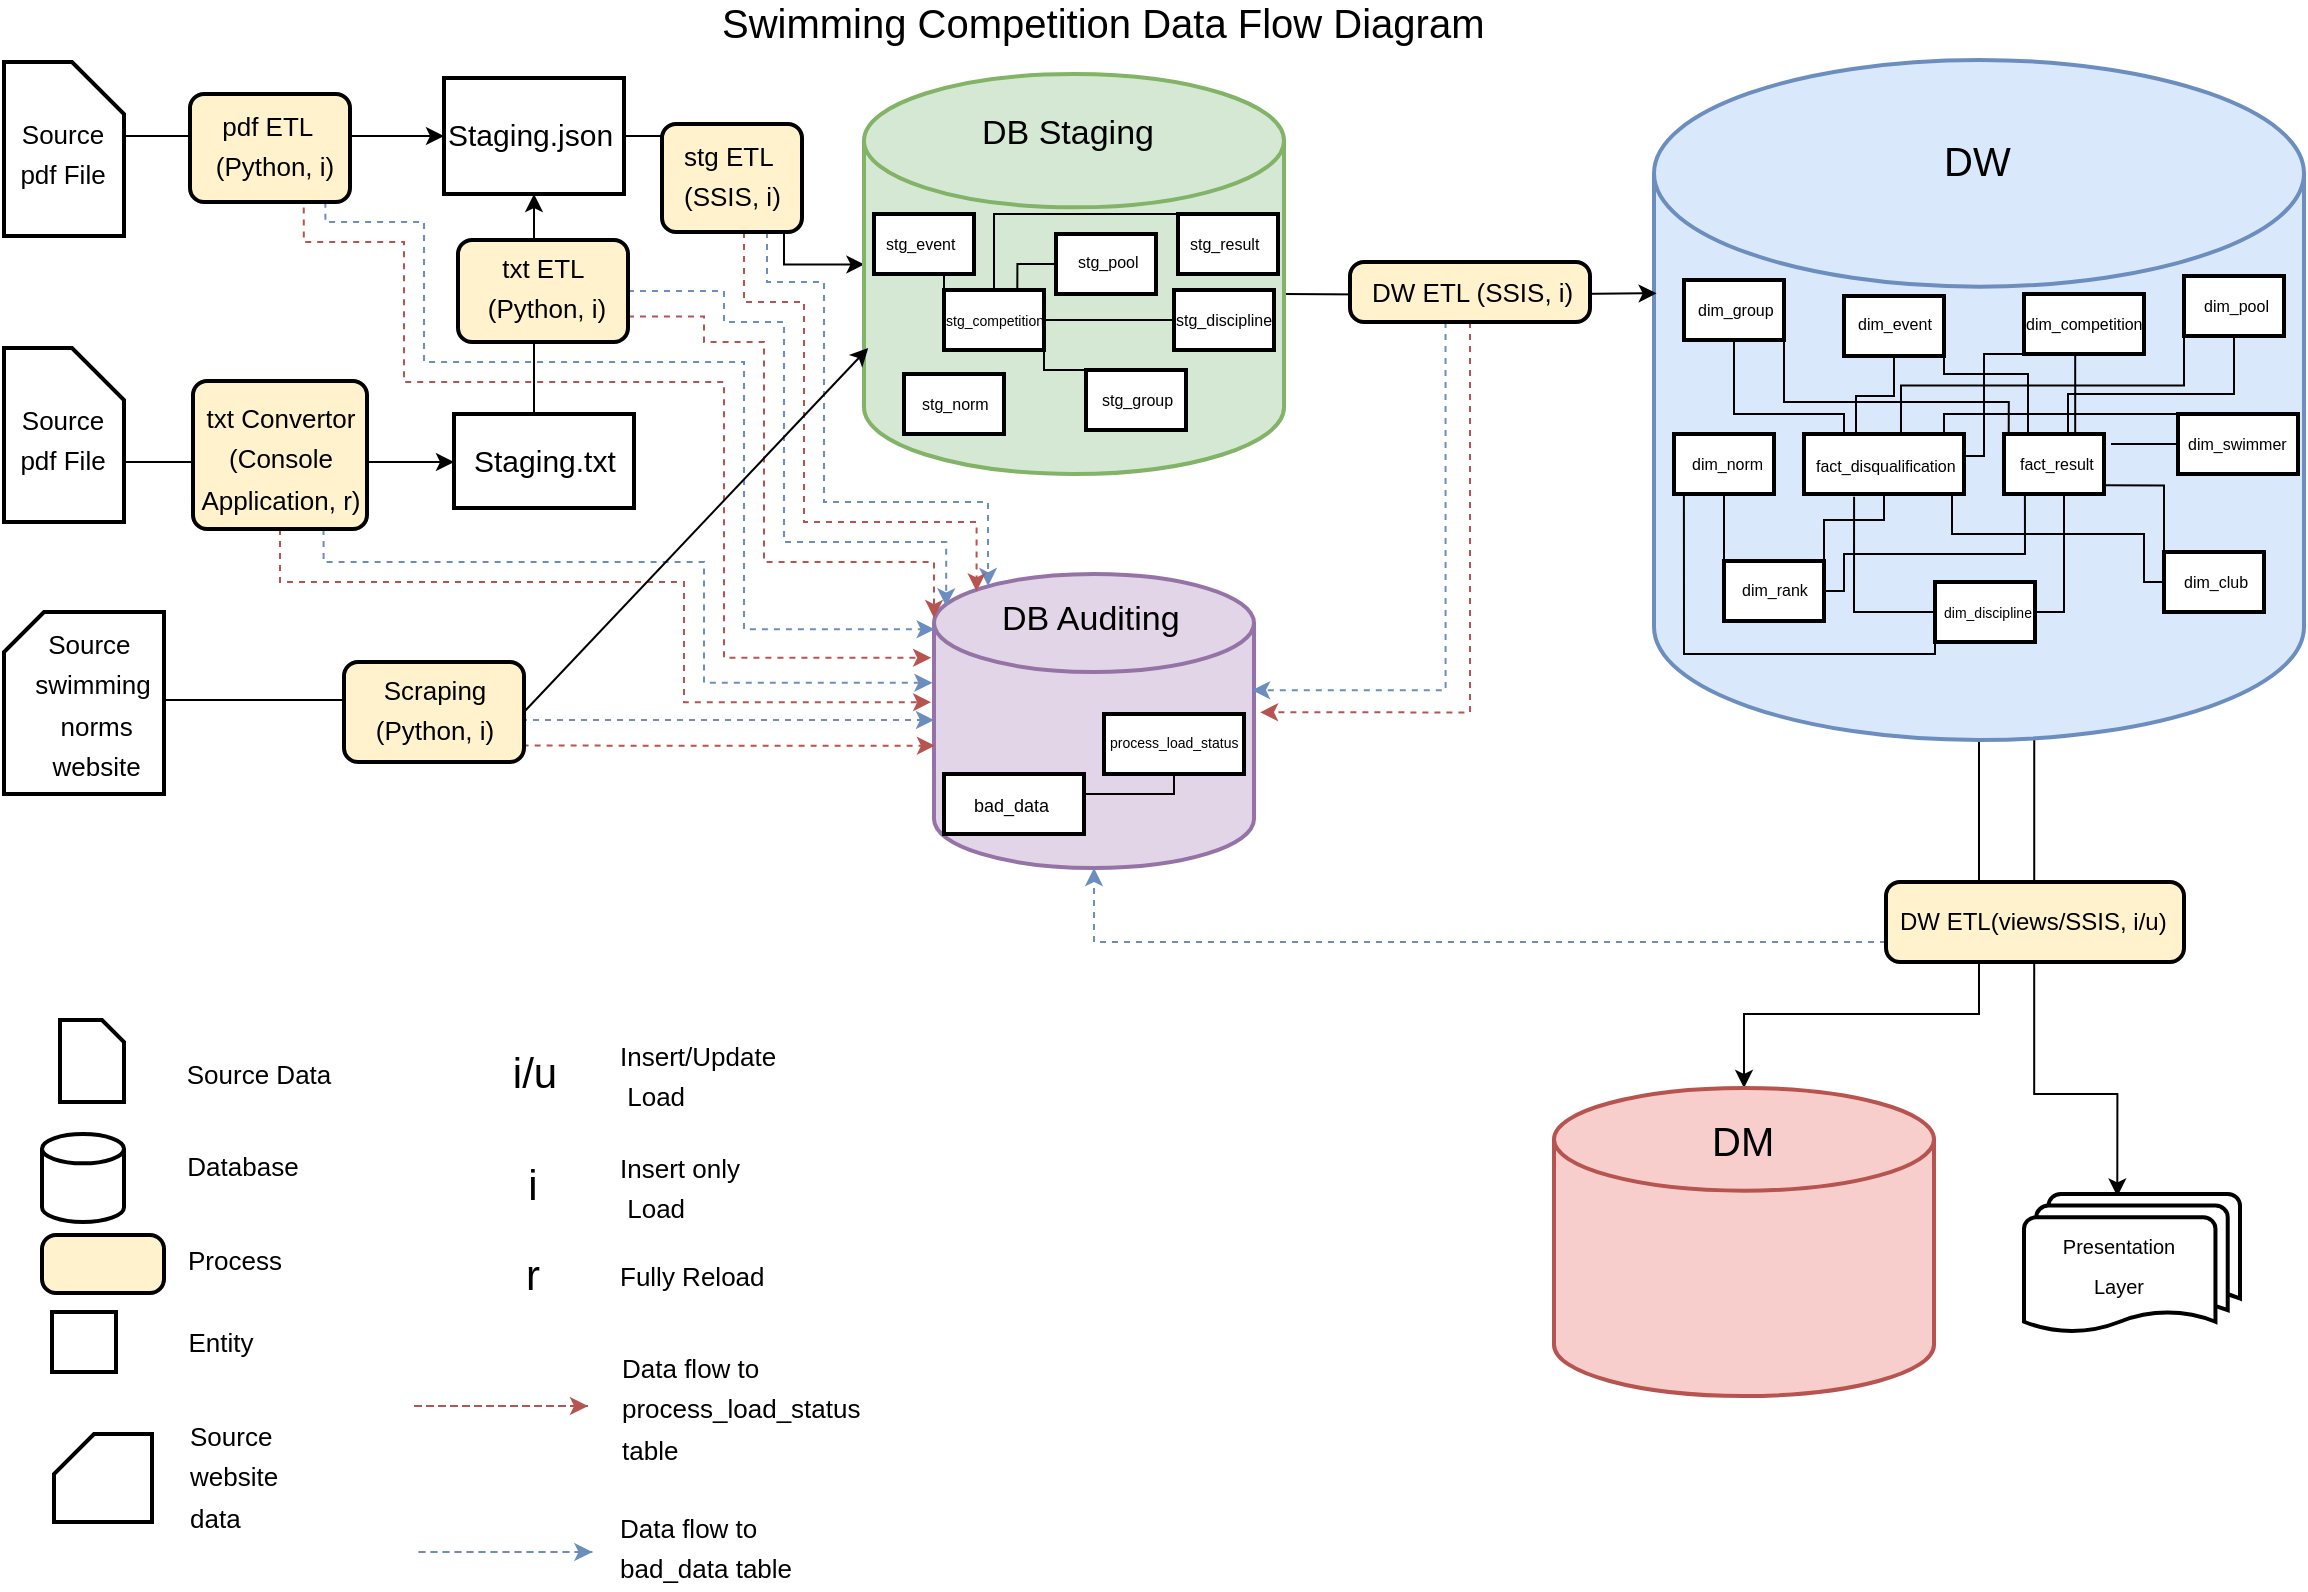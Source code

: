 <mxfile version="21.1.8" type="github">
  <diagram name="Page-1" id="c7558073-3199-34d8-9f00-42111426c3f3">
    <mxGraphModel dx="1687" dy="1040" grid="1" gridSize="10" guides="1" tooltips="1" connect="1" arrows="1" fold="1" page="1" pageScale="1" pageWidth="826" pageHeight="1169" background="none" math="0" shadow="0">
      <root>
        <mxCell id="0" />
        <mxCell id="1" parent="0" />
        <mxCell id="LLPNcgww5Y-2xI41w6kp-96" style="edgeStyle=orthogonalEdgeStyle;rounded=0;orthogonalLoop=1;jettySize=auto;html=1;exitX=1;exitY=0;exitDx=0;exitDy=0;exitPerimeter=0;startArrow=none;startFill=0;startSize=6;endArrow=classic;endFill=1;fontSize=17;" edge="1" parent="1" source="LLPNcgww5Y-2xI41w6kp-200" target="LLPNcgww5Y-2xI41w6kp-205">
          <mxGeometry relative="1" as="geometry">
            <Array as="points">
              <mxPoint x="70" y="240" />
            </Array>
          </mxGeometry>
        </mxCell>
        <mxCell id="LLPNcgww5Y-2xI41w6kp-97" style="edgeStyle=orthogonalEdgeStyle;rounded=0;orthogonalLoop=1;jettySize=auto;html=1;exitX=0;exitY=0;exitDx=45;exitDy=0;exitPerimeter=0;entryX=0.5;entryY=1;entryDx=0;entryDy=0;entryPerimeter=0;startArrow=none;startFill=0;startSize=6;endArrow=classic;endFill=1;fontSize=17;" edge="1" parent="1" source="LLPNcgww5Y-2xI41w6kp-205" target="LLPNcgww5Y-2xI41w6kp-193">
          <mxGeometry relative="1" as="geometry">
            <Array as="points">
              <mxPoint x="275" y="216" />
            </Array>
          </mxGeometry>
        </mxCell>
        <mxCell id="LLPNcgww5Y-2xI41w6kp-98" style="edgeStyle=orthogonalEdgeStyle;rounded=0;orthogonalLoop=1;jettySize=auto;html=1;exitX=1;exitY=0.5;exitDx=0;exitDy=0;exitPerimeter=0;startArrow=none;startFill=0;startSize=6;endArrow=classic;endFill=1;fontSize=17;entryX=0.001;entryY=0.476;entryDx=0;entryDy=0;entryPerimeter=0;" edge="1" parent="1" source="LLPNcgww5Y-2xI41w6kp-193" target="LLPNcgww5Y-2xI41w6kp-103">
          <mxGeometry relative="1" as="geometry">
            <Array as="points">
              <mxPoint x="400" y="77" />
              <mxPoint x="400" y="141" />
            </Array>
            <mxPoint x="440" y="132" as="targetPoint" />
          </mxGeometry>
        </mxCell>
        <mxCell id="LLPNcgww5Y-2xI41w6kp-99" style="edgeStyle=orthogonalEdgeStyle;rounded=0;orthogonalLoop=1;jettySize=auto;html=1;exitX=0.5;exitY=1;exitDx=0;exitDy=0;exitPerimeter=0;startArrow=none;startFill=0;startSize=6;endArrow=classic;endFill=1;fontSize=17;entryX=0.5;entryY=0;entryDx=0;entryDy=0;entryPerimeter=0;" edge="1" parent="1" source="LLPNcgww5Y-2xI41w6kp-101" target="LLPNcgww5Y-2xI41w6kp-105">
          <mxGeometry relative="1" as="geometry">
            <Array as="points">
              <mxPoint x="998" y="516" />
              <mxPoint x="880" y="516" />
            </Array>
          </mxGeometry>
        </mxCell>
        <mxCell id="LLPNcgww5Y-2xI41w6kp-100" style="edgeStyle=orthogonalEdgeStyle;rounded=0;orthogonalLoop=1;jettySize=auto;html=1;exitX=0.585;exitY=0.997;exitDx=0;exitDy=0;exitPerimeter=0;entryX=0.432;entryY=0.017;entryDx=0;entryDy=0;entryPerimeter=0;startArrow=none;startFill=0;startSize=6;endArrow=classic;endFill=1;fontSize=17;" edge="1" parent="1" source="LLPNcgww5Y-2xI41w6kp-101" target="LLPNcgww5Y-2xI41w6kp-181">
          <mxGeometry relative="1" as="geometry">
            <Array as="points">
              <mxPoint x="1025" y="556" />
              <mxPoint x="1067" y="556" />
            </Array>
          </mxGeometry>
        </mxCell>
        <mxCell id="LLPNcgww5Y-2xI41w6kp-101" value="" style="strokeWidth=2;html=1;shape=mxgraph.flowchart.database;whiteSpace=wrap;startSize=26;fillColor=#dae8fc;fontSize=14;strokeColor=#6c8ebf;" vertex="1" parent="1">
          <mxGeometry x="835" y="39" width="325" height="340" as="geometry" />
        </mxCell>
        <mxCell id="LLPNcgww5Y-2xI41w6kp-102" style="edgeStyle=orthogonalEdgeStyle;rounded=1;orthogonalLoop=1;jettySize=auto;html=1;entryX=0.004;entryY=0.343;entryDx=0;entryDy=0;entryPerimeter=0;startArrow=none;startFill=0;startSize=6;endArrow=classic;endFill=1;fontSize=17;" edge="1" parent="1" target="LLPNcgww5Y-2xI41w6kp-101">
          <mxGeometry relative="1" as="geometry">
            <mxPoint x="650" y="156" as="sourcePoint" />
          </mxGeometry>
        </mxCell>
        <mxCell id="LLPNcgww5Y-2xI41w6kp-103" value="" style="strokeWidth=2;html=1;shape=mxgraph.flowchart.database;whiteSpace=wrap;startSize=26;fillColor=#d5e8d4;fontSize=14;strokeColor=#82b366;" vertex="1" parent="1">
          <mxGeometry x="440" y="46" width="210" height="200" as="geometry" />
        </mxCell>
        <mxCell id="LLPNcgww5Y-2xI41w6kp-104" value="" style="strokeWidth=2;html=1;shape=mxgraph.flowchart.database;whiteSpace=wrap;startSize=26;fillColor=#e1d5e7;fontSize=14;strokeColor=#9673a6;" vertex="1" parent="1">
          <mxGeometry x="475" y="296" width="160" height="147" as="geometry" />
        </mxCell>
        <mxCell id="LLPNcgww5Y-2xI41w6kp-105" value="" style="strokeWidth=2;html=1;shape=mxgraph.flowchart.database;whiteSpace=wrap;startSize=26;fillColor=#f8cecc;fontSize=14;strokeColor=#b85450;" vertex="1" parent="1">
          <mxGeometry x="785" y="553" width="190" height="154" as="geometry" />
        </mxCell>
        <mxCell id="LLPNcgww5Y-2xI41w6kp-106" value="&lt;font style=&quot;font-size: 20px&quot;&gt;DM&lt;/font&gt;" style="text;html=1;resizable=0;points=[];autosize=1;align=left;verticalAlign=top;spacingTop=-8;fontSize=14;spacingLeft=7;" vertex="1" parent="1">
          <mxGeometry x="855" y="569" width="50" height="20" as="geometry" />
        </mxCell>
        <mxCell id="LLPNcgww5Y-2xI41w6kp-107" value="&lt;font style=&quot;font-size: 20px&quot;&gt;DW&lt;/font&gt;" style="text;html=1;resizable=0;points=[];autosize=1;align=left;verticalAlign=top;spacingTop=-8;fontSize=14;spacingLeft=7;" vertex="1" parent="1">
          <mxGeometry x="970.5" y="79" width="60" height="20" as="geometry" />
        </mxCell>
        <mxCell id="LLPNcgww5Y-2xI41w6kp-108" value="&lt;font style=&quot;font-size: 17px;&quot;&gt;DB Staging&lt;/font&gt;" style="text;html=1;resizable=0;points=[];autosize=1;align=left;verticalAlign=top;spacingTop=-8;fontSize=17;spacingLeft=7;" vertex="1" parent="1">
          <mxGeometry x="490" y="67" width="120" height="20" as="geometry" />
        </mxCell>
        <mxCell id="LLPNcgww5Y-2xI41w6kp-109" value="&lt;font style=&quot;font-size: 17px&quot;&gt;DB Auditing&lt;/font&gt;" style="text;html=1;resizable=0;points=[];autosize=1;align=left;verticalAlign=top;spacingTop=-8;fontSize=17;spacingLeft=7;" vertex="1" parent="1">
          <mxGeometry x="500" y="309.5" width="110" height="20" as="geometry" />
        </mxCell>
        <mxCell id="LLPNcgww5Y-2xI41w6kp-110" style="edgeStyle=orthogonalEdgeStyle;rounded=0;orthogonalLoop=1;jettySize=auto;html=1;exitX=0.398;exitY=1;exitDx=0;exitDy=0;entryX=0.994;entryY=0.395;entryDx=0;entryDy=0;entryPerimeter=0;startArrow=none;startFill=0;startSize=6;endArrow=classic;endFill=1;fontSize=17;fillColor=#dae8fc;strokeColor=#6c8ebf;dashed=1;exitPerimeter=0;" edge="1" parent="1" source="LLPNcgww5Y-2xI41w6kp-112" target="LLPNcgww5Y-2xI41w6kp-104">
          <mxGeometry relative="1" as="geometry">
            <Array as="points">
              <mxPoint x="730" y="354" />
            </Array>
          </mxGeometry>
        </mxCell>
        <mxCell id="LLPNcgww5Y-2xI41w6kp-111" style="edgeStyle=orthogonalEdgeStyle;rounded=0;orthogonalLoop=1;jettySize=auto;html=1;exitX=0.5;exitY=1;exitDx=0;exitDy=0;startArrow=none;startFill=0;startSize=6;endArrow=classic;endFill=1;fontSize=17;fillColor=#f8cecc;strokeColor=#b85450;dashed=1;entryX=0.963;entryY=0.008;entryDx=0;entryDy=0;entryPerimeter=0;" edge="1" parent="1" source="LLPNcgww5Y-2xI41w6kp-112" target="LLPNcgww5Y-2xI41w6kp-116">
          <mxGeometry relative="1" as="geometry">
            <Array as="points">
              <mxPoint x="743" y="365" />
            </Array>
          </mxGeometry>
        </mxCell>
        <mxCell id="LLPNcgww5Y-2xI41w6kp-112" value="" style="rounded=1;whiteSpace=wrap;html=1;absoluteArcSize=1;arcSize=14;strokeWidth=2;startSize=26;fillColor=#fff2cc;fontSize=17;" vertex="1" parent="1">
          <mxGeometry x="683" y="140" width="120" height="30" as="geometry" />
        </mxCell>
        <mxCell id="LLPNcgww5Y-2xI41w6kp-113" style="edgeStyle=orthogonalEdgeStyle;rounded=0;orthogonalLoop=1;jettySize=auto;html=1;exitX=0.5;exitY=1;exitDx=0;exitDy=0;exitPerimeter=0;entryX=1;entryY=0.5;entryDx=0;entryDy=0;entryPerimeter=0;startArrow=none;startFill=0;startSize=6;endArrow=none;endFill=0;fontSize=17;" edge="1" parent="1" source="LLPNcgww5Y-2xI41w6kp-114" target="LLPNcgww5Y-2xI41w6kp-115">
          <mxGeometry relative="1" as="geometry">
            <Array as="points">
              <mxPoint x="595" y="406" />
            </Array>
          </mxGeometry>
        </mxCell>
        <mxCell id="LLPNcgww5Y-2xI41w6kp-114" value="&lt;span style=&quot;font-family: &amp;#34;helvetica&amp;#34; , &amp;#34;arial&amp;#34; , sans-serif ; font-size: 0px&quot;&gt;%3CmxGraphModel%3E%3Croot%3E%3CmxCell%20id%3D%220%22%2F%3E%3CmxCell%20id%3D%221%22%20parent%3D%220%22%2F%3E%3CmxCell%20id%3D%222%22%20value%3D%22%22%20style%3D%22verticalLabelPosition%3Dbottom%3BverticalAlign%3Dtop%3Bhtml%3D1%3Bshape%3Dmxgraph.basic.rect%3BfillColor%3D%23ffffff%3BfillColor2%3Dnone%3BstrokeColor%3D%23000000%3BstrokeWidth%3D1%3Bsize%3D20%3Bindent%3D5%3BstartSize%3D26%3BfontSize%3D17%3B%22%20vertex%3D%221%22%20parent%3D%221%22%3E%3CmxGeometry%20x%3D%22490%22%20y%3D%22363%22%20width%3D%2255%22%20height%3D%2230%22%20as%3D%22geometry%22%2F%3E%3C%2FmxCell%3E%3C%2Froot%3E%3C%2FmxGraphModel%3E&lt;/span&gt;" style="verticalLabelPosition=bottom;verticalAlign=top;html=1;strokeWidth=2;shape=card;whiteSpace=wrap;size=0;arcSize=12;startSize=26;fontSize=17;" vertex="1" parent="1">
          <mxGeometry x="560" y="366" width="70" height="30" as="geometry" />
        </mxCell>
        <mxCell id="LLPNcgww5Y-2xI41w6kp-115" value="&lt;span style=&quot;font-family: &amp;#34;helvetica&amp;#34; , &amp;#34;arial&amp;#34; , sans-serif ; font-size: 0px&quot;&gt;%3CmxGraphModel%3E%3Croot%3E%3CmxCell%20id%3D%220%22%2F%3E%3CmxCell%20id%3D%221%22%20parent%3D%220%22%2F%3E%3CmxCell%20id%3D%222%22%20value%3D%22%22%20style%3D%22verticalLabelPosition%3Dbottom%3BverticalAlign%3Dtop%3Bhtml%3D1%3Bshape%3Dmxgraph.basic.rect%3BfillColor%3D%23ffffff%3BfillColor2%3Dnone%3BstrokeColor%3D%23000000%3BstrokeWidth%3D1%3Bsize%3D20%3Bindent%3D5%3BstartSize%3D26%3BfontSize%3D17%3B%22%20vertex%3D%221%22%20parent%3D%221%22%3E%3CmxGeometry%20x%3D%22490%22%20y%3D%22363%22%20width%3D%2255%22%20height%3D%2230%22%20as%3D%22geometry%22%2F%3E%3C%2FmxCell%3E%3C%2Froot%3E%3C%2FmxGraphModel%3E&lt;/span&gt;" style="verticalLabelPosition=bottom;verticalAlign=top;html=1;strokeWidth=2;shape=card;whiteSpace=wrap;size=0;arcSize=12;startSize=26;fontSize=17;" vertex="1" parent="1">
          <mxGeometry x="480" y="396" width="70" height="30" as="geometry" />
        </mxCell>
        <mxCell id="LLPNcgww5Y-2xI41w6kp-116" value="&lt;font style=&quot;font-size: 7px&quot;&gt;process_load_status&lt;/font&gt;" style="text;html=1;resizable=0;points=[];autosize=1;align=left;verticalAlign=top;spacingTop=-4;fontSize=17;" vertex="1" parent="1">
          <mxGeometry x="561" y="365" width="80" height="20" as="geometry" />
        </mxCell>
        <mxCell id="LLPNcgww5Y-2xI41w6kp-117" value="&lt;font style=&quot;font-size: 9px&quot;&gt;bad_data&lt;/font&gt;" style="text;html=1;resizable=0;points=[];autosize=1;align=left;verticalAlign=top;spacingTop=-4;fontSize=17;" vertex="1" parent="1">
          <mxGeometry x="493" y="397" width="50" height="20" as="geometry" />
        </mxCell>
        <mxCell id="LLPNcgww5Y-2xI41w6kp-118" value="&lt;font style=&quot;font-size: 13px&quot;&gt;DW ETL (SSIS, i)&lt;/font&gt;" style="text;html=1;resizable=0;points=[];autosize=1;align=left;verticalAlign=top;spacingTop=-4;fontSize=17;" vertex="1" parent="1">
          <mxGeometry x="692" y="142" width="120" height="20" as="geometry" />
        </mxCell>
        <mxCell id="LLPNcgww5Y-2xI41w6kp-119" value="&lt;span style=&quot;font-family: &amp;#34;helvetica&amp;#34; , &amp;#34;arial&amp;#34; , sans-serif ; font-size: 0px&quot;&gt;%3CmxGraphModel%3E%3Croot%3E%3CmxCell%20id%3D%220%22%2F%3E%3CmxCell%20id%3D%221%22%20parent%3D%220%22%2F%3E%3CmxCell%20id%3D%222%22%20value%3D%22%22%20style%3D%22verticalLabelPosition%3Dbottom%3BverticalAlign%3Dtop%3Bhtml%3D1%3Bshape%3Dmxgraph.basic.rect%3BfillColor%3D%23ffffff%3BfillColor2%3Dnone%3BstrokeColor%3D%23000000%3BstrokeWidth%3D1%3Bsize%3D20%3Bindent%3D5%3BstartSize%3D26%3BfontSize%3D17%3B%22%20vertex%3D%221%22%20parent%3D%221%22%3E%3CmxGeometry%20x%3D%22490%22%20y%3D%22363%22%20width%3D%2255%22%20height%3D%2230%22%20as%3D%22geometry%22%2F%3E%3C%2FmxCell%3E%3C%2Froot%3E%3C%2FmxGraphModel%3E&lt;/span&gt;" style="verticalLabelPosition=bottom;verticalAlign=top;html=1;strokeWidth=2;shape=card;whiteSpace=wrap;size=0;arcSize=12;startSize=26;fontSize=17;" vertex="1" parent="1">
          <mxGeometry x="597" y="116" width="50" height="30" as="geometry" />
        </mxCell>
        <mxCell id="LLPNcgww5Y-2xI41w6kp-120" value="&lt;font style=&quot;font-size: 8px&quot;&gt;stg_result&lt;/font&gt;" style="text;html=1;resizable=0;points=[];autosize=1;align=left;verticalAlign=top;spacingTop=-4;fontSize=17;" vertex="1" parent="1">
          <mxGeometry x="601" y="116" width="50" height="20" as="geometry" />
        </mxCell>
        <mxCell id="LLPNcgww5Y-2xI41w6kp-121" style="edgeStyle=orthogonalEdgeStyle;rounded=0;orthogonalLoop=1;jettySize=auto;html=1;exitX=0;exitY=0;exitDx=0;exitDy=15;exitPerimeter=0;entryX=0.733;entryY=0;entryDx=0;entryDy=0;entryPerimeter=0;startArrow=none;startFill=0;startSize=6;endArrow=none;endFill=0;fontSize=17;" edge="1" parent="1" source="LLPNcgww5Y-2xI41w6kp-122" target="LLPNcgww5Y-2xI41w6kp-128">
          <mxGeometry relative="1" as="geometry" />
        </mxCell>
        <mxCell id="LLPNcgww5Y-2xI41w6kp-122" value="&lt;span style=&quot;font-family: &amp;#34;helvetica&amp;#34; , &amp;#34;arial&amp;#34; , sans-serif ; font-size: 0px&quot;&gt;%3CmxGraphModel%3E%3Croot%3E%3CmxCell%20id%3D%220%22%2F%3E%3CmxCell%20id%3D%221%22%20parent%3D%220%22%2F%3E%3CmxCell%20id%3D%222%22%20value%3D%22%22%20style%3D%22verticalLabelPosition%3Dbottom%3BverticalAlign%3Dtop%3Bhtml%3D1%3Bshape%3Dmxgraph.basic.rect%3BfillColor%3D%23ffffff%3BfillColor2%3Dnone%3BstrokeColor%3D%23000000%3BstrokeWidth%3D1%3Bsize%3D20%3Bindent%3D5%3BstartSize%3D26%3BfontSize%3D17%3B%22%20vertex%3D%221%22%20parent%3D%221%22%3E%3CmxGeometry%20x%3D%22490%22%20y%3D%22363%22%20width%3D%2255%22%20height%3D%2230%22%20as%3D%22geometry%22%2F%3E%3C%2FmxCell%3E%3C%2Froot%3E%3C%2FmxGraphModel%3E&lt;/span&gt;" style="verticalLabelPosition=bottom;verticalAlign=top;html=1;strokeWidth=2;shape=card;whiteSpace=wrap;size=0;arcSize=12;startSize=26;fontSize=17;" vertex="1" parent="1">
          <mxGeometry x="536" y="126" width="50" height="30" as="geometry" />
        </mxCell>
        <mxCell id="LLPNcgww5Y-2xI41w6kp-123" style="edgeStyle=orthogonalEdgeStyle;rounded=0;orthogonalLoop=1;jettySize=auto;html=1;exitX=0;exitY=0;exitDx=0;exitDy=15;exitPerimeter=0;entryX=1;entryY=0.5;entryDx=0;entryDy=0;entryPerimeter=0;startArrow=none;startFill=0;startSize=6;endArrow=none;endFill=0;fontSize=17;" edge="1" parent="1" source="LLPNcgww5Y-2xI41w6kp-124" target="LLPNcgww5Y-2xI41w6kp-128">
          <mxGeometry relative="1" as="geometry" />
        </mxCell>
        <mxCell id="LLPNcgww5Y-2xI41w6kp-124" value="&lt;span style=&quot;font-family: &amp;#34;helvetica&amp;#34; , &amp;#34;arial&amp;#34; , sans-serif ; font-size: 0px&quot;&gt;%3CmxGraphModel%3E%3Croot%3E%3CmxCell%20id%3D%220%22%2F%3E%3CmxCell%20id%3D%221%22%20parent%3D%220%22%2F%3E%3CmxCell%20id%3D%222%22%20value%3D%22%22%20style%3D%22verticalLabelPosition%3Dbottom%3BverticalAlign%3Dtop%3Bhtml%3D1%3Bshape%3Dmxgraph.basic.rect%3BfillColor%3D%23ffffff%3BfillColor2%3Dnone%3BstrokeColor%3D%23000000%3BstrokeWidth%3D1%3Bsize%3D20%3Bindent%3D5%3BstartSize%3D26%3BfontSize%3D17%3B%22%20vertex%3D%221%22%20parent%3D%221%22%3E%3CmxGeometry%20x%3D%22490%22%20y%3D%22363%22%20width%3D%2255%22%20height%3D%2230%22%20as%3D%22geometry%22%2F%3E%3C%2FmxCell%3E%3C%2Froot%3E%3C%2FmxGraphModel%3E&lt;/span&gt;" style="verticalLabelPosition=bottom;verticalAlign=top;html=1;strokeWidth=2;shape=card;whiteSpace=wrap;size=0;arcSize=12;startSize=26;fontSize=17;" vertex="1" parent="1">
          <mxGeometry x="595" y="154" width="50" height="30" as="geometry" />
        </mxCell>
        <mxCell id="LLPNcgww5Y-2xI41w6kp-125" style="edgeStyle=orthogonalEdgeStyle;rounded=0;orthogonalLoop=1;jettySize=auto;html=1;exitX=0;exitY=0;exitDx=0;exitDy=0;exitPerimeter=0;entryX=1;entryY=1;entryDx=0;entryDy=0;entryPerimeter=0;startArrow=none;startFill=0;startSize=6;endArrow=none;endFill=0;fontSize=17;" edge="1" parent="1" source="LLPNcgww5Y-2xI41w6kp-126" target="LLPNcgww5Y-2xI41w6kp-128">
          <mxGeometry relative="1" as="geometry" />
        </mxCell>
        <mxCell id="LLPNcgww5Y-2xI41w6kp-126" value="&lt;span style=&quot;font-family: &amp;#34;helvetica&amp;#34; , &amp;#34;arial&amp;#34; , sans-serif ; font-size: 0px&quot;&gt;%3CmxGraphModel%3E%3Croot%3E%3CmxCell%20id%3D%220%22%2F%3E%3CmxCell%20id%3D%221%22%20parent%3D%220%22%2F%3E%3CmxCell%20id%3D%222%22%20value%3D%22%22%20style%3D%22verticalLabelPosition%3Dbottom%3BverticalAlign%3Dtop%3Bhtml%3D1%3Bshape%3Dmxgraph.basic.rect%3BfillColor%3D%23ffffff%3BfillColor2%3Dnone%3BstrokeColor%3D%23000000%3BstrokeWidth%3D1%3Bsize%3D20%3Bindent%3D5%3BstartSize%3D26%3BfontSize%3D17%3B%22%20vertex%3D%221%22%20parent%3D%221%22%3E%3CmxGeometry%20x%3D%22490%22%20y%3D%22363%22%20width%3D%2255%22%20height%3D%2230%22%20as%3D%22geometry%22%2F%3E%3C%2FmxCell%3E%3C%2Froot%3E%3C%2FmxGraphModel%3E&lt;/span&gt;" style="verticalLabelPosition=bottom;verticalAlign=top;html=1;strokeWidth=2;shape=card;whiteSpace=wrap;size=0;arcSize=12;startSize=26;fontSize=17;" vertex="1" parent="1">
          <mxGeometry x="551" y="194" width="50" height="30" as="geometry" />
        </mxCell>
        <mxCell id="LLPNcgww5Y-2xI41w6kp-127" style="edgeStyle=orthogonalEdgeStyle;rounded=0;orthogonalLoop=1;jettySize=auto;html=1;exitX=0;exitY=0;exitDx=25;exitDy=0;exitPerimeter=0;entryX=0;entryY=0;entryDx=0;entryDy=0;entryPerimeter=0;startArrow=none;startFill=0;startSize=6;endArrow=none;endFill=0;fontSize=17;" edge="1" parent="1" source="LLPNcgww5Y-2xI41w6kp-128" target="LLPNcgww5Y-2xI41w6kp-119">
          <mxGeometry relative="1" as="geometry">
            <Array as="points">
              <mxPoint x="505" y="116" />
            </Array>
          </mxGeometry>
        </mxCell>
        <mxCell id="LLPNcgww5Y-2xI41w6kp-128" value="&lt;span style=&quot;font-family: &amp;#34;helvetica&amp;#34; , &amp;#34;arial&amp;#34; , sans-serif ; font-size: 0px&quot;&gt;%3CmxGraphModel%3E%3Croot%3E%3CmxCell%20id%3D%220%22%2F%3E%3CmxCell%20id%3D%221%22%20parent%3D%220%22%2F%3E%3CmxCell%20id%3D%222%22%20value%3D%22%22%20style%3D%22verticalLabelPosition%3Dbottom%3BverticalAlign%3Dtop%3Bhtml%3D1%3Bshape%3Dmxgraph.basic.rect%3BfillColor%3D%23ffffff%3BfillColor2%3Dnone%3BstrokeColor%3D%23000000%3BstrokeWidth%3D1%3Bsize%3D20%3Bindent%3D5%3BstartSize%3D26%3BfontSize%3D17%3B%22%20vertex%3D%221%22%20parent%3D%221%22%3E%3CmxGeometry%20x%3D%22490%22%20y%3D%22363%22%20width%3D%2255%22%20height%3D%2230%22%20as%3D%22geometry%22%2F%3E%3C%2FmxCell%3E%3C%2Froot%3E%3C%2FmxGraphModel%3E&lt;/span&gt;" style="verticalLabelPosition=bottom;verticalAlign=top;html=1;strokeWidth=2;shape=card;whiteSpace=wrap;size=0;arcSize=12;startSize=26;fontSize=17;" vertex="1" parent="1">
          <mxGeometry x="480" y="154" width="50" height="30" as="geometry" />
        </mxCell>
        <mxCell id="LLPNcgww5Y-2xI41w6kp-129" style="edgeStyle=orthogonalEdgeStyle;rounded=0;orthogonalLoop=1;jettySize=auto;html=1;exitX=0.5;exitY=1;exitDx=0;exitDy=0;exitPerimeter=0;entryX=0;entryY=0;entryDx=0;entryDy=15;entryPerimeter=0;startArrow=none;startFill=0;startSize=6;endArrow=none;endFill=0;fontSize=17;" edge="1" parent="1" source="LLPNcgww5Y-2xI41w6kp-130" target="LLPNcgww5Y-2xI41w6kp-128">
          <mxGeometry relative="1" as="geometry" />
        </mxCell>
        <mxCell id="LLPNcgww5Y-2xI41w6kp-130" value="&lt;span style=&quot;font-family: &amp;#34;helvetica&amp;#34; , &amp;#34;arial&amp;#34; , sans-serif ; font-size: 0px&quot;&gt;%3CmxGraphModel%3E%3Croot%3E%3CmxCell%20id%3D%220%22%2F%3E%3CmxCell%20id%3D%221%22%20parent%3D%220%22%2F%3E%3CmxCell%20id%3D%222%22%20value%3D%22%22%20style%3D%22verticalLabelPosition%3Dbottom%3BverticalAlign%3Dtop%3Bhtml%3D1%3Bshape%3Dmxgraph.basic.rect%3BfillColor%3D%23ffffff%3BfillColor2%3Dnone%3BstrokeColor%3D%23000000%3BstrokeWidth%3D1%3Bsize%3D20%3Bindent%3D5%3BstartSize%3D26%3BfontSize%3D17%3B%22%20vertex%3D%221%22%20parent%3D%221%22%3E%3CmxGeometry%20x%3D%22490%22%20y%3D%22363%22%20width%3D%2255%22%20height%3D%2230%22%20as%3D%22geometry%22%2F%3E%3C%2FmxCell%3E%3C%2Froot%3E%3C%2FmxGraphModel%3E&lt;/span&gt;" style="verticalLabelPosition=bottom;verticalAlign=top;html=1;strokeWidth=2;shape=card;whiteSpace=wrap;size=0;arcSize=12;startSize=26;fontSize=17;" vertex="1" parent="1">
          <mxGeometry x="445" y="116" width="50" height="30" as="geometry" />
        </mxCell>
        <mxCell id="LLPNcgww5Y-2xI41w6kp-131" value="&lt;span style=&quot;font-family: &amp;#34;helvetica&amp;#34; , &amp;#34;arial&amp;#34; , sans-serif ; font-size: 0px&quot;&gt;%3CmxGraphModel%3E%3Croot%3E%3CmxCell%20id%3D%220%22%2F%3E%3CmxCell%20id%3D%221%22%20parent%3D%220%22%2F%3E%3CmxCell%20id%3D%222%22%20value%3D%22%22%20style%3D%22verticalLabelPosition%3Dbottom%3BverticalAlign%3Dtop%3Bhtml%3D1%3Bshape%3Dmxgraph.basic.rect%3BfillColor%3D%23ffffff%3BfillColor2%3Dnone%3BstrokeColor%3D%23000000%3BstrokeWidth%3D1%3Bsize%3D20%3Bindent%3D5%3BstartSize%3D26%3BfontSize%3D17%3B%22%20vertex%3D%221%22%20parent%3D%221%22%3E%3CmxGeometry%20x%3D%22490%22%20y%3D%22363%22%20width%3D%2255%22%20height%3D%2230%22%20as%3D%22geometry%22%2F%3E%3C%2FmxCell%3E%3C%2Froot%3E%3C%2FmxGraphModel%3E&lt;/span&gt;" style="verticalLabelPosition=bottom;verticalAlign=top;html=1;strokeWidth=2;shape=card;whiteSpace=wrap;size=0;arcSize=12;startSize=26;fontSize=17;" vertex="1" parent="1">
          <mxGeometry x="460" y="196" width="50" height="30" as="geometry" />
        </mxCell>
        <mxCell id="LLPNcgww5Y-2xI41w6kp-132" value="&lt;font style=&quot;font-size: 8px&quot;&gt;stg_pool&lt;/font&gt;" style="text;html=1;resizable=0;points=[];autosize=1;align=left;verticalAlign=top;spacingTop=-4;fontSize=17;" vertex="1" parent="1">
          <mxGeometry x="545" y="125" width="50" height="20" as="geometry" />
        </mxCell>
        <mxCell id="LLPNcgww5Y-2xI41w6kp-133" value="&lt;font style=&quot;font-size: 8px&quot;&gt;&lt;font style=&quot;font-size: 8px&quot;&gt;stg_discipline&lt;/font&gt;&lt;/font&gt;" style="text;html=1;resizable=0;points=[];autosize=1;align=left;verticalAlign=top;spacingTop=-4;fontSize=17;" vertex="1" parent="1">
          <mxGeometry x="594" y="154" width="60" height="20" as="geometry" />
        </mxCell>
        <mxCell id="LLPNcgww5Y-2xI41w6kp-134" value="&lt;font style=&quot;font-size: 8px&quot;&gt;stg_group&lt;/font&gt;" style="text;html=1;resizable=0;points=[];autosize=1;align=left;verticalAlign=top;spacingTop=-4;fontSize=17;" vertex="1" parent="1">
          <mxGeometry x="557" y="194" width="50" height="20" as="geometry" />
        </mxCell>
        <mxCell id="LLPNcgww5Y-2xI41w6kp-135" value="&lt;font style=&quot;font-size: 8px&quot;&gt;stg_norm&lt;/font&gt;" style="text;html=1;resizable=0;points=[];autosize=1;align=left;verticalAlign=top;spacingTop=-4;fontSize=17;" vertex="1" parent="1">
          <mxGeometry x="467" y="196" width="50" height="20" as="geometry" />
        </mxCell>
        <mxCell id="LLPNcgww5Y-2xI41w6kp-136" value="&lt;font style=&quot;font-size: 7px&quot;&gt;&lt;font style=&quot;font-size: 7px&quot;&gt;stg_competition&lt;/font&gt;&lt;/font&gt;" style="text;html=1;resizable=0;points=[];autosize=1;align=left;verticalAlign=top;spacingTop=-4;fontSize=17;" vertex="1" parent="1">
          <mxGeometry x="479" y="154" width="60" height="20" as="geometry" />
        </mxCell>
        <mxCell id="LLPNcgww5Y-2xI41w6kp-137" value="&lt;font style=&quot;font-size: 8px&quot;&gt;stg_event&lt;/font&gt;" style="text;html=1;resizable=0;points=[];autosize=1;align=left;verticalAlign=top;spacingTop=-4;fontSize=17;" vertex="1" parent="1">
          <mxGeometry x="449" y="116" width="50" height="20" as="geometry" />
        </mxCell>
        <mxCell id="LLPNcgww5Y-2xI41w6kp-138" style="edgeStyle=orthogonalEdgeStyle;rounded=0;orthogonalLoop=1;jettySize=auto;html=1;exitX=0.5;exitY=1;exitDx=0;exitDy=0;exitPerimeter=0;startArrow=none;startFill=0;startSize=6;endArrow=none;endFill=0;fontSize=17;" edge="1" parent="1" source="LLPNcgww5Y-2xI41w6kp-140" target="LLPNcgww5Y-2xI41w6kp-177">
          <mxGeometry relative="1" as="geometry">
            <Array as="points">
              <mxPoint x="1125" y="206" />
              <mxPoint x="1042" y="206" />
            </Array>
          </mxGeometry>
        </mxCell>
        <mxCell id="LLPNcgww5Y-2xI41w6kp-139" style="edgeStyle=orthogonalEdgeStyle;rounded=0;orthogonalLoop=1;jettySize=auto;html=1;exitX=0;exitY=1;exitDx=0;exitDy=0;exitPerimeter=0;startArrow=none;startFill=0;startSize=6;endArrow=none;endFill=0;fontSize=17;" edge="1" parent="1" source="LLPNcgww5Y-2xI41w6kp-140" target="LLPNcgww5Y-2xI41w6kp-176">
          <mxGeometry relative="1" as="geometry" />
        </mxCell>
        <mxCell id="LLPNcgww5Y-2xI41w6kp-140" value="&lt;span style=&quot;font-family: &amp;#34;helvetica&amp;#34; , &amp;#34;arial&amp;#34; , sans-serif ; font-size: 0px&quot;&gt;%3CmxGraphModel%3E%3Croot%3E%3CmxCell%20id%3D%220%22%2F%3E%3CmxCell%20id%3D%221%22%20parent%3D%220%22%2F%3E%3CmxCell%20id%3D%222%22%20value%3D%22%22%20style%3D%22verticalLabelPosition%3Dbottom%3BverticalAlign%3Dtop%3Bhtml%3D1%3Bshape%3Dmxgraph.basic.rect%3BfillColor%3D%23ffffff%3BfillColor2%3Dnone%3BstrokeColor%3D%23000000%3BstrokeWidth%3D1%3Bsize%3D20%3Bindent%3D5%3BstartSize%3D26%3BfontSize%3D17%3B%22%20vertex%3D%221%22%20parent%3D%221%22%3E%3CmxGeometry%20x%3D%22490%22%20y%3D%22363%22%20width%3D%2255%22%20height%3D%2230%22%20as%3D%22geometry%22%2F%3E%3C%2FmxCell%3E%3C%2Froot%3E%3C%2FmxGraphModel%3E&lt;/span&gt;" style="verticalLabelPosition=bottom;verticalAlign=top;html=1;strokeWidth=2;shape=card;whiteSpace=wrap;size=0;arcSize=12;startSize=26;fontSize=17;" vertex="1" parent="1">
          <mxGeometry x="1100" y="147" width="50" height="30" as="geometry" />
        </mxCell>
        <mxCell id="LLPNcgww5Y-2xI41w6kp-141" style="edgeStyle=orthogonalEdgeStyle;rounded=0;orthogonalLoop=1;jettySize=auto;html=1;exitX=0.5;exitY=1;exitDx=0;exitDy=0;exitPerimeter=0;entryX=0.592;entryY=-0.017;entryDx=0;entryDy=0;entryPerimeter=0;startArrow=none;startFill=0;startSize=6;endArrow=none;endFill=0;fontSize=17;" edge="1" parent="1" source="LLPNcgww5Y-2xI41w6kp-143" target="LLPNcgww5Y-2xI41w6kp-177">
          <mxGeometry relative="1" as="geometry" />
        </mxCell>
        <mxCell id="LLPNcgww5Y-2xI41w6kp-142" style="edgeStyle=orthogonalEdgeStyle;rounded=0;orthogonalLoop=1;jettySize=auto;html=1;exitX=0;exitY=1;exitDx=0;exitDy=0;exitPerimeter=0;entryX=0.607;entryY=-0.025;entryDx=0;entryDy=0;entryPerimeter=0;startArrow=none;startFill=0;startSize=6;endArrow=none;endFill=0;fontSize=17;" edge="1" parent="1" source="LLPNcgww5Y-2xI41w6kp-143" target="LLPNcgww5Y-2xI41w6kp-176">
          <mxGeometry relative="1" as="geometry">
            <Array as="points">
              <mxPoint x="1000" y="186" />
              <mxPoint x="1000" y="237" />
              <mxPoint x="980" y="237" />
            </Array>
          </mxGeometry>
        </mxCell>
        <mxCell id="LLPNcgww5Y-2xI41w6kp-143" value="&lt;span style=&quot;font-family: &amp;#34;helvetica&amp;#34; , &amp;#34;arial&amp;#34; , sans-serif ; font-size: 0px&quot;&gt;%3CmxGraphModel%3E%3Croot%3E%3CmxCell%20id%3D%220%22%2F%3E%3CmxCell%20id%3D%221%22%20parent%3D%220%22%2F%3E%3CmxCell%20id%3D%222%22%20value%3D%22%22%20style%3D%22verticalLabelPosition%3Dbottom%3BverticalAlign%3Dtop%3Bhtml%3D1%3Bshape%3Dmxgraph.basic.rect%3BfillColor%3D%23ffffff%3BfillColor2%3Dnone%3BstrokeColor%3D%23000000%3BstrokeWidth%3D1%3Bsize%3D20%3Bindent%3D5%3BstartSize%3D26%3BfontSize%3D17%3B%22%20vertex%3D%221%22%20parent%3D%221%22%3E%3CmxGeometry%20x%3D%22490%22%20y%3D%22363%22%20width%3D%2255%22%20height%3D%2230%22%20as%3D%22geometry%22%2F%3E%3C%2FmxCell%3E%3C%2Froot%3E%3C%2FmxGraphModel%3E&lt;/span&gt;" style="verticalLabelPosition=bottom;verticalAlign=top;html=1;strokeWidth=2;shape=card;whiteSpace=wrap;size=0;arcSize=12;startSize=26;fontSize=17;" vertex="1" parent="1">
          <mxGeometry x="1020" y="156" width="60" height="30" as="geometry" />
        </mxCell>
        <mxCell id="LLPNcgww5Y-2xI41w6kp-144" style="edgeStyle=orthogonalEdgeStyle;rounded=0;orthogonalLoop=1;jettySize=auto;html=1;exitX=0.5;exitY=1;exitDx=0;exitDy=0;exitPerimeter=0;entryX=0.25;entryY=-0.025;entryDx=0;entryDy=0;entryPerimeter=0;startArrow=none;startFill=0;startSize=6;endArrow=none;endFill=0;fontSize=17;" edge="1" parent="1" source="LLPNcgww5Y-2xI41w6kp-146" target="LLPNcgww5Y-2xI41w6kp-176">
          <mxGeometry relative="1" as="geometry" />
        </mxCell>
        <mxCell id="LLPNcgww5Y-2xI41w6kp-145" style="edgeStyle=orthogonalEdgeStyle;rounded=0;orthogonalLoop=1;jettySize=auto;html=1;exitX=1;exitY=1;exitDx=0;exitDy=0;exitPerimeter=0;entryX=0.008;entryY=0.067;entryDx=0;entryDy=0;entryPerimeter=0;startArrow=none;startFill=0;startSize=6;endArrow=none;endFill=0;fontSize=17;" edge="1" parent="1" source="LLPNcgww5Y-2xI41w6kp-146" target="LLPNcgww5Y-2xI41w6kp-177">
          <mxGeometry relative="1" as="geometry">
            <Array as="points">
              <mxPoint x="980" y="196" />
              <mxPoint x="1022" y="196" />
            </Array>
          </mxGeometry>
        </mxCell>
        <mxCell id="LLPNcgww5Y-2xI41w6kp-146" value="&lt;span style=&quot;font-family: &amp;#34;helvetica&amp;#34; , &amp;#34;arial&amp;#34; , sans-serif ; font-size: 0px&quot;&gt;%3CmxGraphModel%3E%3Croot%3E%3CmxCell%20id%3D%220%22%2F%3E%3CmxCell%20id%3D%221%22%20parent%3D%220%22%2F%3E%3CmxCell%20id%3D%222%22%20value%3D%22%22%20style%3D%22verticalLabelPosition%3Dbottom%3BverticalAlign%3Dtop%3Bhtml%3D1%3Bshape%3Dmxgraph.basic.rect%3BfillColor%3D%23ffffff%3BfillColor2%3Dnone%3BstrokeColor%3D%23000000%3BstrokeWidth%3D1%3Bsize%3D20%3Bindent%3D5%3BstartSize%3D26%3BfontSize%3D17%3B%22%20vertex%3D%221%22%20parent%3D%221%22%3E%3CmxGeometry%20x%3D%22490%22%20y%3D%22363%22%20width%3D%2255%22%20height%3D%2230%22%20as%3D%22geometry%22%2F%3E%3C%2FmxCell%3E%3C%2Froot%3E%3C%2FmxGraphModel%3E&lt;/span&gt;" style="verticalLabelPosition=bottom;verticalAlign=top;html=1;strokeWidth=2;shape=card;whiteSpace=wrap;size=0;arcSize=12;startSize=26;fontSize=17;" vertex="1" parent="1">
          <mxGeometry x="930" y="157" width="50" height="30" as="geometry" />
        </mxCell>
        <mxCell id="LLPNcgww5Y-2xI41w6kp-147" style="edgeStyle=orthogonalEdgeStyle;rounded=0;orthogonalLoop=1;jettySize=auto;html=1;exitX=0.5;exitY=1;exitDx=0;exitDy=0;exitPerimeter=0;startArrow=none;startFill=0;startSize=6;endArrow=none;endFill=0;fontSize=17;" edge="1" parent="1" source="LLPNcgww5Y-2xI41w6kp-149" target="LLPNcgww5Y-2xI41w6kp-176">
          <mxGeometry relative="1" as="geometry">
            <Array as="points">
              <mxPoint x="875" y="216" />
              <mxPoint x="930" y="216" />
              <mxPoint x="930" y="237" />
            </Array>
          </mxGeometry>
        </mxCell>
        <mxCell id="LLPNcgww5Y-2xI41w6kp-148" style="edgeStyle=orthogonalEdgeStyle;rounded=0;orthogonalLoop=1;jettySize=auto;html=1;exitX=1;exitY=1;exitDx=0;exitDy=0;exitPerimeter=0;entryX=0.047;entryY=0.033;entryDx=0;entryDy=0;entryPerimeter=0;startArrow=none;startFill=0;startSize=6;endArrow=none;endFill=0;fontSize=17;" edge="1" parent="1" source="LLPNcgww5Y-2xI41w6kp-149" target="LLPNcgww5Y-2xI41w6kp-166">
          <mxGeometry relative="1" as="geometry">
            <Array as="points">
              <mxPoint x="900" y="210" />
              <mxPoint x="1012" y="210" />
            </Array>
          </mxGeometry>
        </mxCell>
        <mxCell id="LLPNcgww5Y-2xI41w6kp-149" value="&lt;span style=&quot;font-family: &amp;#34;helvetica&amp;#34; , &amp;#34;arial&amp;#34; , sans-serif ; font-size: 0px&quot;&gt;%3CmxGraphModel%3E%3Croot%3E%3CmxCell%20id%3D%220%22%2F%3E%3CmxCell%20id%3D%221%22%20parent%3D%220%22%2F%3E%3CmxCell%20id%3D%222%22%20value%3D%22%22%20style%3D%22verticalLabelPosition%3Dbottom%3BverticalAlign%3Dtop%3Bhtml%3D1%3Bshape%3Dmxgraph.basic.rect%3BfillColor%3D%23ffffff%3BfillColor2%3Dnone%3BstrokeColor%3D%23000000%3BstrokeWidth%3D1%3Bsize%3D20%3Bindent%3D5%3BstartSize%3D26%3BfontSize%3D17%3B%22%20vertex%3D%221%22%20parent%3D%221%22%3E%3CmxGeometry%20x%3D%22490%22%20y%3D%22363%22%20width%3D%2255%22%20height%3D%2230%22%20as%3D%22geometry%22%2F%3E%3C%2FmxCell%3E%3C%2Froot%3E%3C%2FmxGraphModel%3E&lt;/span&gt;" style="verticalLabelPosition=bottom;verticalAlign=top;html=1;strokeWidth=2;shape=card;whiteSpace=wrap;size=0;arcSize=12;startSize=26;fontSize=17;" vertex="1" parent="1">
          <mxGeometry x="850" y="149" width="50" height="30" as="geometry" />
        </mxCell>
        <mxCell id="LLPNcgww5Y-2xI41w6kp-150" value="&lt;span style=&quot;font-family: &amp;#34;helvetica&amp;#34; , &amp;#34;arial&amp;#34; , sans-serif ; font-size: 0px&quot;&gt;%3CmxGraphModel%3E%3Croot%3E%3CmxCell%20id%3D%220%22%2F%3E%3CmxCell%20id%3D%221%22%20parent%3D%220%22%2F%3E%3CmxCell%20id%3D%222%22%20value%3D%22%22%20style%3D%22verticalLabelPosition%3Dbottom%3BverticalAlign%3Dtop%3Bhtml%3D1%3Bshape%3Dmxgraph.basic.rect%3BfillColor%3D%23ffffff%3BfillColor2%3Dnone%3BstrokeColor%3D%23000000%3BstrokeWidth%3D1%3Bsize%3D20%3Bindent%3D5%3BstartSize%3D26%3BfontSize%3D17%3B%22%20vertex%3D%221%22%20parent%3D%221%22%3E%3CmxGeometry%20x%3D%22490%22%20y%3D%22363%22%20width%3D%2255%22%20height%3D%2230%22%20as%3D%22geometry%22%2F%3E%3C%2FmxCell%3E%3C%2Froot%3E%3C%2FmxGraphModel%3E&lt;/span&gt;" style="verticalLabelPosition=bottom;verticalAlign=top;html=1;strokeWidth=2;shape=card;whiteSpace=wrap;size=0;arcSize=12;startSize=26;fontSize=17;" vertex="1" parent="1">
          <mxGeometry x="845" y="226" width="50" height="30" as="geometry" />
        </mxCell>
        <mxCell id="LLPNcgww5Y-2xI41w6kp-151" style="edgeStyle=orthogonalEdgeStyle;rounded=0;orthogonalLoop=1;jettySize=auto;html=1;exitX=0;exitY=0;exitDx=0;exitDy=15;exitPerimeter=0;entryX=0.95;entryY=0.25;entryDx=0;entryDy=0;entryPerimeter=0;startArrow=none;startFill=0;startSize=6;endArrow=none;endFill=0;fontSize=17;" edge="1" parent="1" source="LLPNcgww5Y-2xI41w6kp-153" target="LLPNcgww5Y-2xI41w6kp-177">
          <mxGeometry relative="1" as="geometry" />
        </mxCell>
        <mxCell id="LLPNcgww5Y-2xI41w6kp-152" style="edgeStyle=orthogonalEdgeStyle;rounded=0;orthogonalLoop=1;jettySize=auto;html=1;exitX=0;exitY=0;exitDx=0;exitDy=0;exitPerimeter=0;entryX=1;entryY=0;entryDx=0;entryDy=0;entryPerimeter=0;startArrow=none;startFill=0;startSize=6;endArrow=none;endFill=0;fontSize=17;" edge="1" parent="1" source="LLPNcgww5Y-2xI41w6kp-153" target="LLPNcgww5Y-2xI41w6kp-165">
          <mxGeometry relative="1" as="geometry">
            <Array as="points">
              <mxPoint x="980" y="216" />
              <mxPoint x="980" y="226" />
            </Array>
          </mxGeometry>
        </mxCell>
        <mxCell id="LLPNcgww5Y-2xI41w6kp-153" value="&lt;span style=&quot;font-family: &amp;#34;helvetica&amp;#34; , &amp;#34;arial&amp;#34; , sans-serif ; font-size: 0px&quot;&gt;%3CmxGraphModel%3E%3Croot%3E%3CmxCell%20id%3D%220%22%2F%3E%3CmxCell%20id%3D%221%22%20parent%3D%220%22%2F%3E%3CmxCell%20id%3D%222%22%20value%3D%22%22%20style%3D%22verticalLabelPosition%3Dbottom%3BverticalAlign%3Dtop%3Bhtml%3D1%3Bshape%3Dmxgraph.basic.rect%3BfillColor%3D%23ffffff%3BfillColor2%3Dnone%3BstrokeColor%3D%23000000%3BstrokeWidth%3D1%3Bsize%3D20%3Bindent%3D5%3BstartSize%3D26%3BfontSize%3D17%3B%22%20vertex%3D%221%22%20parent%3D%221%22%3E%3CmxGeometry%20x%3D%22490%22%20y%3D%22363%22%20width%3D%2255%22%20height%3D%2230%22%20as%3D%22geometry%22%2F%3E%3C%2FmxCell%3E%3C%2Froot%3E%3C%2FmxGraphModel%3E&lt;/span&gt;" style="verticalLabelPosition=bottom;verticalAlign=top;html=1;strokeWidth=2;shape=card;whiteSpace=wrap;size=0;arcSize=12;startSize=26;fontSize=17;" vertex="1" parent="1">
          <mxGeometry x="1097" y="216" width="60" height="30" as="geometry" />
        </mxCell>
        <mxCell id="LLPNcgww5Y-2xI41w6kp-154" style="edgeStyle=orthogonalEdgeStyle;rounded=0;orthogonalLoop=1;jettySize=auto;html=1;exitX=0;exitY=0;exitDx=0;exitDy=0;exitPerimeter=0;entryX=1.007;entryY=0.856;entryDx=0;entryDy=0;entryPerimeter=0;startArrow=none;startFill=0;startSize=6;endArrow=none;endFill=0;fontSize=17;" edge="1" parent="1" source="LLPNcgww5Y-2xI41w6kp-156" target="LLPNcgww5Y-2xI41w6kp-166">
          <mxGeometry relative="1" as="geometry" />
        </mxCell>
        <mxCell id="LLPNcgww5Y-2xI41w6kp-155" style="edgeStyle=orthogonalEdgeStyle;rounded=0;orthogonalLoop=1;jettySize=auto;html=1;exitX=0;exitY=0;exitDx=0;exitDy=15;exitPerimeter=0;entryX=0.873;entryY=1.011;entryDx=0;entryDy=0;entryPerimeter=0;startArrow=none;startFill=0;startSize=6;endArrow=none;endFill=0;fontSize=17;" edge="1" parent="1" source="LLPNcgww5Y-2xI41w6kp-156" target="LLPNcgww5Y-2xI41w6kp-165">
          <mxGeometry relative="1" as="geometry">
            <Array as="points">
              <mxPoint x="1080" y="300" />
              <mxPoint x="1080" y="276" />
              <mxPoint x="984" y="276" />
            </Array>
          </mxGeometry>
        </mxCell>
        <mxCell id="LLPNcgww5Y-2xI41w6kp-156" value="&lt;span style=&quot;font-family: &amp;#34;helvetica&amp;#34; , &amp;#34;arial&amp;#34; , sans-serif ; font-size: 0px&quot;&gt;%3CmxGraphModel%3E%3Croot%3E%3CmxCell%20id%3D%220%22%2F%3E%3CmxCell%20id%3D%221%22%20parent%3D%220%22%2F%3E%3CmxCell%20id%3D%222%22%20value%3D%22%22%20style%3D%22verticalLabelPosition%3Dbottom%3BverticalAlign%3Dtop%3Bhtml%3D1%3Bshape%3Dmxgraph.basic.rect%3BfillColor%3D%23ffffff%3BfillColor2%3Dnone%3BstrokeColor%3D%23000000%3BstrokeWidth%3D1%3Bsize%3D20%3Bindent%3D5%3BstartSize%3D26%3BfontSize%3D17%3B%22%20vertex%3D%221%22%20parent%3D%221%22%3E%3CmxGeometry%20x%3D%22490%22%20y%3D%22363%22%20width%3D%2255%22%20height%3D%2230%22%20as%3D%22geometry%22%2F%3E%3C%2FmxCell%3E%3C%2Froot%3E%3C%2FmxGraphModel%3E&lt;/span&gt;" style="verticalLabelPosition=bottom;verticalAlign=top;html=1;strokeWidth=2;shape=card;whiteSpace=wrap;size=0;arcSize=12;startSize=26;fontSize=17;" vertex="1" parent="1">
          <mxGeometry x="1090" y="285" width="50" height="30" as="geometry" />
        </mxCell>
        <mxCell id="LLPNcgww5Y-2xI41w6kp-157" style="edgeStyle=orthogonalEdgeStyle;rounded=0;orthogonalLoop=1;jettySize=auto;html=1;exitX=0;exitY=0;exitDx=0;exitDy=0;exitPerimeter=0;entryX=0.5;entryY=1;entryDx=0;entryDy=0;entryPerimeter=0;startArrow=none;startFill=0;startSize=6;endArrow=none;endFill=0;fontSize=17;" edge="1" parent="1" source="LLPNcgww5Y-2xI41w6kp-160" target="LLPNcgww5Y-2xI41w6kp-150">
          <mxGeometry relative="1" as="geometry" />
        </mxCell>
        <mxCell id="LLPNcgww5Y-2xI41w6kp-158" style="edgeStyle=orthogonalEdgeStyle;rounded=0;orthogonalLoop=1;jettySize=auto;html=1;exitX=1;exitY=0;exitDx=0;exitDy=0;exitPerimeter=0;entryX=0.2;entryY=1;entryDx=0;entryDy=0;entryPerimeter=0;startArrow=none;startFill=0;startSize=6;endArrow=none;endFill=0;fontSize=17;" edge="1" parent="1" source="LLPNcgww5Y-2xI41w6kp-160" target="LLPNcgww5Y-2xI41w6kp-165">
          <mxGeometry relative="1" as="geometry">
            <Array as="points">
              <mxPoint x="920" y="269" />
              <mxPoint x="950" y="269" />
            </Array>
          </mxGeometry>
        </mxCell>
        <mxCell id="LLPNcgww5Y-2xI41w6kp-159" style="edgeStyle=orthogonalEdgeStyle;rounded=0;orthogonalLoop=1;jettySize=auto;html=1;exitX=1;exitY=0.5;exitDx=0;exitDy=0;exitPerimeter=0;entryX=0.209;entryY=1.024;entryDx=0;entryDy=0;entryPerimeter=0;startArrow=none;startFill=0;startSize=6;endArrow=none;endFill=0;fontSize=17;" edge="1" parent="1" source="LLPNcgww5Y-2xI41w6kp-160" target="LLPNcgww5Y-2xI41w6kp-166">
          <mxGeometry relative="1" as="geometry">
            <Array as="points">
              <mxPoint x="930" y="305" />
              <mxPoint x="930" y="286" />
              <mxPoint x="1020" y="286" />
            </Array>
          </mxGeometry>
        </mxCell>
        <mxCell id="LLPNcgww5Y-2xI41w6kp-160" value="&lt;span style=&quot;font-family: &amp;#34;helvetica&amp;#34; , &amp;#34;arial&amp;#34; , sans-serif ; font-size: 0px&quot;&gt;%3CmxGraphModel%3E%3Croot%3E%3CmxCell%20id%3D%220%22%2F%3E%3CmxCell%20id%3D%221%22%20parent%3D%220%22%2F%3E%3CmxCell%20id%3D%222%22%20value%3D%22%22%20style%3D%22verticalLabelPosition%3Dbottom%3BverticalAlign%3Dtop%3Bhtml%3D1%3Bshape%3Dmxgraph.basic.rect%3BfillColor%3D%23ffffff%3BfillColor2%3Dnone%3BstrokeColor%3D%23000000%3BstrokeWidth%3D1%3Bsize%3D20%3Bindent%3D5%3BstartSize%3D26%3BfontSize%3D17%3B%22%20vertex%3D%221%22%20parent%3D%221%22%3E%3CmxGeometry%20x%3D%22490%22%20y%3D%22363%22%20width%3D%2255%22%20height%3D%2230%22%20as%3D%22geometry%22%2F%3E%3C%2FmxCell%3E%3C%2Froot%3E%3C%2FmxGraphModel%3E&lt;/span&gt;" style="verticalLabelPosition=bottom;verticalAlign=top;html=1;strokeWidth=2;shape=card;whiteSpace=wrap;size=0;arcSize=12;startSize=26;fontSize=17;" vertex="1" parent="1">
          <mxGeometry x="870" y="289.5" width="50" height="30" as="geometry" />
        </mxCell>
        <mxCell id="LLPNcgww5Y-2xI41w6kp-161" style="edgeStyle=orthogonalEdgeStyle;rounded=0;orthogonalLoop=1;jettySize=auto;html=1;exitX=0;exitY=1;exitDx=0;exitDy=0;exitPerimeter=0;entryX=0.046;entryY=0.638;entryDx=0;entryDy=0;entryPerimeter=0;startArrow=none;startFill=0;startSize=6;endArrow=none;endFill=0;fontSize=17;" edge="1" parent="1" source="LLPNcgww5Y-2xI41w6kp-164" target="LLPNcgww5Y-2xI41w6kp-101">
          <mxGeometry relative="1" as="geometry">
            <Array as="points">
              <mxPoint x="975" y="336" />
              <mxPoint x="850" y="336" />
            </Array>
          </mxGeometry>
        </mxCell>
        <mxCell id="LLPNcgww5Y-2xI41w6kp-162" style="edgeStyle=orthogonalEdgeStyle;rounded=0;orthogonalLoop=1;jettySize=auto;html=1;exitX=0;exitY=0;exitDx=0;exitDy=15;exitPerimeter=0;entryX=0.313;entryY=1.044;entryDx=0;entryDy=0;entryPerimeter=0;startArrow=none;startFill=0;startSize=6;endArrow=none;endFill=0;fontSize=17;" edge="1" parent="1" source="LLPNcgww5Y-2xI41w6kp-164" target="LLPNcgww5Y-2xI41w6kp-165">
          <mxGeometry relative="1" as="geometry" />
        </mxCell>
        <mxCell id="LLPNcgww5Y-2xI41w6kp-163" style="edgeStyle=orthogonalEdgeStyle;rounded=0;orthogonalLoop=1;jettySize=auto;html=1;exitX=1;exitY=1;exitDx=0;exitDy=0;exitPerimeter=0;entryX=0.6;entryY=1;entryDx=0;entryDy=0;entryPerimeter=0;startArrow=none;startFill=0;startSize=6;endArrow=none;endFill=0;fontSize=17;" edge="1" parent="1" source="LLPNcgww5Y-2xI41w6kp-164" target="LLPNcgww5Y-2xI41w6kp-166">
          <mxGeometry relative="1" as="geometry">
            <Array as="points">
              <mxPoint x="1026" y="315" />
              <mxPoint x="1040" y="315" />
            </Array>
          </mxGeometry>
        </mxCell>
        <mxCell id="LLPNcgww5Y-2xI41w6kp-164" value="&lt;span style=&quot;font-family: &amp;#34;helvetica&amp;#34; , &amp;#34;arial&amp;#34; , sans-serif ; font-size: 0px&quot;&gt;%3CmxGraphModel%3E%3Croot%3E%3CmxCell%20id%3D%220%22%2F%3E%3CmxCell%20id%3D%221%22%20parent%3D%220%22%2F%3E%3CmxCell%20id%3D%222%22%20value%3D%22%22%20style%3D%22verticalLabelPosition%3Dbottom%3BverticalAlign%3Dtop%3Bhtml%3D1%3Bshape%3Dmxgraph.basic.rect%3BfillColor%3D%23ffffff%3BfillColor2%3Dnone%3BstrokeColor%3D%23000000%3BstrokeWidth%3D1%3Bsize%3D20%3Bindent%3D5%3BstartSize%3D26%3BfontSize%3D17%3B%22%20vertex%3D%221%22%20parent%3D%221%22%3E%3CmxGeometry%20x%3D%22490%22%20y%3D%22363%22%20width%3D%2255%22%20height%3D%2230%22%20as%3D%22geometry%22%2F%3E%3C%2FmxCell%3E%3C%2Froot%3E%3C%2FmxGraphModel%3E&lt;/span&gt;" style="verticalLabelPosition=bottom;verticalAlign=top;html=1;strokeWidth=2;shape=card;whiteSpace=wrap;size=0;arcSize=12;startSize=26;fontSize=17;" vertex="1" parent="1">
          <mxGeometry x="975.5" y="300" width="50" height="30" as="geometry" />
        </mxCell>
        <mxCell id="LLPNcgww5Y-2xI41w6kp-165" value="&lt;span style=&quot;font-family: &amp;#34;helvetica&amp;#34; , &amp;#34;arial&amp;#34; , sans-serif ; font-size: 0px&quot;&gt;%3CmxGraphModel%3E%3Croot%3E%3CmxCell%20id%3D%220%22%2F%3E%3CmxCell%20id%3D%221%22%20parent%3D%220%22%2F%3E%3CmxCell%20id%3D%222%22%20value%3D%22%22%20style%3D%22verticalLabelPosition%3Dbottom%3BverticalAlign%3Dtop%3Bhtml%3D1%3Bshape%3Dmxgraph.basic.rect%3BfillColor%3D%23ffffff%3BfillColor2%3Dnone%3BstrokeColor%3D%23000000%3BstrokeWidth%3D1%3Bsize%3D20%3Bindent%3D5%3BstartSize%3D26%3BfontSize%3D17%3B%22%20vertex%3D%221%22%20parent%3D%221%22%3E%3CmxGeometry%20x%3D%22490%22%20y%3D%22363%22%20width%3D%2255%22%20height%3D%2230%22%20as%3D%22geometry%22%2F%3E%3C%2FmxCell%3E%3C%2Froot%3E%3C%2FmxGraphModel%3E&lt;/span&gt;" style="verticalLabelPosition=bottom;verticalAlign=top;html=1;strokeWidth=2;shape=card;whiteSpace=wrap;size=0;arcSize=12;startSize=26;fontSize=17;" vertex="1" parent="1">
          <mxGeometry x="910" y="226" width="80" height="30" as="geometry" />
        </mxCell>
        <mxCell id="LLPNcgww5Y-2xI41w6kp-166" value="&lt;span style=&quot;font-family: &amp;#34;helvetica&amp;#34; , &amp;#34;arial&amp;#34; , sans-serif ; font-size: 0px&quot;&gt;%3CmxGraphModel%3E%3Croot%3E%3CmxCell%20id%3D%220%22%2F%3E%3CmxCell%20id%3D%221%22%20parent%3D%220%22%2F%3E%3CmxCell%20id%3D%222%22%20value%3D%22%22%20style%3D%22verticalLabelPosition%3Dbottom%3BverticalAlign%3Dtop%3Bhtml%3D1%3Bshape%3Dmxgraph.basic.rect%3BfillColor%3D%23ffffff%3BfillColor2%3Dnone%3BstrokeColor%3D%23000000%3BstrokeWidth%3D1%3Bsize%3D20%3Bindent%3D5%3BstartSize%3D26%3BfontSize%3D17%3B%22%20vertex%3D%221%22%20parent%3D%221%22%3E%3CmxGeometry%20x%3D%22490%22%20y%3D%22363%22%20width%3D%2255%22%20height%3D%2230%22%20as%3D%22geometry%22%2F%3E%3C%2FmxCell%3E%3C%2Froot%3E%3C%2FmxGraphModel%3E&lt;/span&gt;" style="verticalLabelPosition=bottom;verticalAlign=top;html=1;strokeWidth=2;shape=card;whiteSpace=wrap;size=0;arcSize=12;startSize=26;fontSize=17;" vertex="1" parent="1">
          <mxGeometry x="1010" y="226" width="50" height="30" as="geometry" />
        </mxCell>
        <mxCell id="LLPNcgww5Y-2xI41w6kp-167" value="&lt;font style=&quot;font-size: 8px&quot;&gt;dim_group&lt;/font&gt;" style="text;html=1;resizable=0;points=[];autosize=1;align=left;verticalAlign=top;spacingTop=-4;fontSize=17;" vertex="1" parent="1">
          <mxGeometry x="855" y="149" width="50" height="20" as="geometry" />
        </mxCell>
        <mxCell id="LLPNcgww5Y-2xI41w6kp-168" value="&lt;font style=&quot;font-size: 8px&quot;&gt;dim_event&lt;/font&gt;" style="text;html=1;resizable=0;points=[];autosize=1;align=left;verticalAlign=top;spacingTop=-4;fontSize=17;" vertex="1" parent="1">
          <mxGeometry x="934.5" y="156" width="50" height="20" as="geometry" />
        </mxCell>
        <mxCell id="LLPNcgww5Y-2xI41w6kp-169" value="&lt;font style=&quot;font-size: 8px&quot;&gt;&lt;font style=&quot;font-size: 8px&quot;&gt;dim_competition&lt;/font&gt;&lt;/font&gt;" style="text;html=1;resizable=0;points=[];autosize=1;align=left;verticalAlign=top;spacingTop=-4;fontSize=17;" vertex="1" parent="1">
          <mxGeometry x="1018.5" y="156" width="70" height="20" as="geometry" />
        </mxCell>
        <mxCell id="LLPNcgww5Y-2xI41w6kp-170" value="&lt;font style=&quot;font-size: 8px&quot;&gt;dim_pool&lt;/font&gt;" style="text;html=1;resizable=0;points=[];autosize=1;align=left;verticalAlign=top;spacingTop=-4;fontSize=17;" vertex="1" parent="1">
          <mxGeometry x="1108" y="147" width="50" height="20" as="geometry" />
        </mxCell>
        <mxCell id="LLPNcgww5Y-2xI41w6kp-171" value="&lt;font style=&quot;font-size: 8px&quot;&gt;dim_norm&lt;/font&gt;" style="text;html=1;resizable=0;points=[];autosize=1;align=left;verticalAlign=top;spacingTop=-4;fontSize=17;" vertex="1" parent="1">
          <mxGeometry x="852" y="226" width="50" height="20" as="geometry" />
        </mxCell>
        <mxCell id="LLPNcgww5Y-2xI41w6kp-172" value="&lt;font style=&quot;font-size: 8px&quot;&gt;dim_rank&lt;/font&gt;" style="text;html=1;resizable=0;points=[];autosize=1;align=left;verticalAlign=top;spacingTop=-4;fontSize=17;" vertex="1" parent="1">
          <mxGeometry x="877" y="289" width="50" height="20" as="geometry" />
        </mxCell>
        <mxCell id="LLPNcgww5Y-2xI41w6kp-173" value="&lt;font style=&quot;font-size: 7px&quot;&gt;&lt;font style=&quot;font-size: 7px&quot;&gt;dim_discipline&lt;/font&gt;&lt;/font&gt;" style="text;html=1;resizable=0;points=[];autosize=1;align=left;verticalAlign=top;spacingTop=-4;fontSize=17;" vertex="1" parent="1">
          <mxGeometry x="977.5" y="300" width="60" height="20" as="geometry" />
        </mxCell>
        <mxCell id="LLPNcgww5Y-2xI41w6kp-174" value="&lt;font style=&quot;font-size: 8px&quot;&gt;dim_club&lt;/font&gt;" style="text;html=1;resizable=0;points=[];autosize=1;align=left;verticalAlign=top;spacingTop=-4;fontSize=17;" vertex="1" parent="1">
          <mxGeometry x="1098" y="284.5" width="50" height="20" as="geometry" />
        </mxCell>
        <mxCell id="LLPNcgww5Y-2xI41w6kp-175" value="&lt;font style=&quot;font-size: 8px&quot;&gt;&lt;font style=&quot;font-size: 8px&quot;&gt;dim_swimmer&lt;/font&gt;&lt;/font&gt;" style="text;html=1;resizable=0;points=[];autosize=1;align=left;verticalAlign=top;spacingTop=-4;fontSize=17;" vertex="1" parent="1">
          <mxGeometry x="1100" y="216" width="60" height="20" as="geometry" />
        </mxCell>
        <mxCell id="LLPNcgww5Y-2xI41w6kp-176" value="&lt;font style=&quot;font-size: 8px&quot;&gt;fact_disqualification&lt;/font&gt;" style="text;html=1;resizable=0;points=[];autosize=1;align=left;verticalAlign=top;spacingTop=-4;fontSize=17;" vertex="1" parent="1">
          <mxGeometry x="913.5" y="226.5" width="90" height="20" as="geometry" />
        </mxCell>
        <mxCell id="LLPNcgww5Y-2xI41w6kp-177" value="&lt;font style=&quot;font-size: 8px&quot;&gt;fact_result&lt;/font&gt;" style="text;html=1;resizable=0;points=[];autosize=1;align=left;verticalAlign=top;spacingTop=-4;fontSize=17;" vertex="1" parent="1">
          <mxGeometry x="1016" y="226" width="50" height="20" as="geometry" />
        </mxCell>
        <mxCell id="LLPNcgww5Y-2xI41w6kp-178" style="edgeStyle=orthogonalEdgeStyle;rounded=0;orthogonalLoop=1;jettySize=auto;html=1;exitX=0;exitY=0.75;exitDx=0;exitDy=0;entryX=0.5;entryY=1;entryDx=0;entryDy=0;entryPerimeter=0;startArrow=none;startFill=0;startSize=6;endArrow=classic;endFill=1;fontSize=17;dashed=1;fillColor=#dae8fc;strokeColor=#6c8ebf;" edge="1" parent="1" source="LLPNcgww5Y-2xI41w6kp-179" target="LLPNcgww5Y-2xI41w6kp-104">
          <mxGeometry relative="1" as="geometry" />
        </mxCell>
        <mxCell id="LLPNcgww5Y-2xI41w6kp-179" value="" style="rounded=1;whiteSpace=wrap;html=1;absoluteArcSize=1;arcSize=14;strokeWidth=2;startSize=26;fillColor=#fff2cc;fontSize=17;" vertex="1" parent="1">
          <mxGeometry x="951" y="450" width="149" height="40" as="geometry" />
        </mxCell>
        <mxCell id="LLPNcgww5Y-2xI41w6kp-180" value="&lt;font style=&quot;font-size: 12px&quot;&gt;DW ETL(views/SSIS, i/u)&lt;/font&gt;" style="text;html=1;resizable=0;points=[];autosize=1;align=left;verticalAlign=top;spacingTop=-4;fontSize=17;" vertex="1" parent="1">
          <mxGeometry x="955.5" y="456" width="150" height="20" as="geometry" />
        </mxCell>
        <mxCell id="LLPNcgww5Y-2xI41w6kp-181" value="" style="strokeWidth=2;html=1;shape=mxgraph.flowchart.multi-document;whiteSpace=wrap;startSize=26;fillColor=#FFFFFF;fontSize=17;" vertex="1" parent="1">
          <mxGeometry x="1020" y="606" width="108" height="70" as="geometry" />
        </mxCell>
        <mxCell id="LLPNcgww5Y-2xI41w6kp-182" value="&lt;font style=&quot;font-size: 10px&quot;&gt;Presentation&lt;br&gt;Layer&lt;br&gt;&lt;/font&gt;" style="text;html=1;resizable=0;points=[];autosize=1;align=center;verticalAlign=top;spacingTop=-4;fontSize=17;" vertex="1" parent="1">
          <mxGeometry x="1032" y="618" width="70" height="50" as="geometry" />
        </mxCell>
        <mxCell id="LLPNcgww5Y-2xI41w6kp-183" value="&lt;font style=&quot;font-size: 20px&quot;&gt;Swimming Competition Data Flow Diagram&lt;/font&gt;" style="text;html=1;resizable=0;points=[];autosize=1;align=left;verticalAlign=top;spacingTop=-8;fontSize=14;spacingLeft=7;" vertex="1" parent="1">
          <mxGeometry x="360" y="10" width="400" height="20" as="geometry" />
        </mxCell>
        <mxCell id="LLPNcgww5Y-2xI41w6kp-184" style="edgeStyle=orthogonalEdgeStyle;rounded=0;orthogonalLoop=1;jettySize=auto;html=1;exitX=0.75;exitY=1;exitDx=0;exitDy=0;entryX=0.169;entryY=0.041;entryDx=0;entryDy=0;entryPerimeter=0;startArrow=none;startFill=0;startSize=6;endArrow=classic;endFill=1;fontSize=17;dashed=1;fillColor=#dae8fc;strokeColor=#6c8ebf;" edge="1" parent="1" source="LLPNcgww5Y-2xI41w6kp-186" target="LLPNcgww5Y-2xI41w6kp-104">
          <mxGeometry relative="1" as="geometry">
            <Array as="points">
              <mxPoint x="391" y="150" />
              <mxPoint x="420" y="150" />
              <mxPoint x="420" y="260" />
              <mxPoint x="502" y="260" />
            </Array>
          </mxGeometry>
        </mxCell>
        <mxCell id="LLPNcgww5Y-2xI41w6kp-185" style="edgeStyle=orthogonalEdgeStyle;rounded=0;orthogonalLoop=1;jettySize=auto;html=1;exitX=0.5;exitY=1;exitDx=0;exitDy=0;entryX=0.133;entryY=0.059;entryDx=0;entryDy=0;entryPerimeter=0;dashed=1;startArrow=none;startFill=0;startSize=6;endArrow=classic;endFill=1;fontSize=17;fillColor=#f8cecc;strokeColor=#b85450;" edge="1" parent="1" source="LLPNcgww5Y-2xI41w6kp-186" target="LLPNcgww5Y-2xI41w6kp-104">
          <mxGeometry relative="1" as="geometry">
            <Array as="points">
              <mxPoint x="380" y="125" />
              <mxPoint x="380" y="160" />
              <mxPoint x="410" y="160" />
              <mxPoint x="410" y="270" />
              <mxPoint x="496" y="270" />
            </Array>
          </mxGeometry>
        </mxCell>
        <mxCell id="LLPNcgww5Y-2xI41w6kp-186" value="" style="rounded=1;whiteSpace=wrap;html=1;absoluteArcSize=1;arcSize=14;strokeWidth=2;startSize=26;fillColor=#fff2cc;fontSize=17;" vertex="1" parent="1">
          <mxGeometry x="339" y="71" width="70" height="54" as="geometry" />
        </mxCell>
        <mxCell id="LLPNcgww5Y-2xI41w6kp-187" style="edgeStyle=orthogonalEdgeStyle;rounded=0;orthogonalLoop=1;jettySize=auto;html=1;exitX=1;exitY=0.543;exitDx=0;exitDy=0;exitPerimeter=0;startArrow=none;startFill=0;startSize=6;endArrow=classic;endFill=1;fontSize=17;" edge="1" parent="1" source="LLPNcgww5Y-2xI41w6kp-195" target="LLPNcgww5Y-2xI41w6kp-193">
          <mxGeometry relative="1" as="geometry">
            <Array as="points">
              <mxPoint x="69" y="77" />
            </Array>
          </mxGeometry>
        </mxCell>
        <mxCell id="LLPNcgww5Y-2xI41w6kp-188" value="" style="verticalLabelPosition=bottom;verticalAlign=top;html=1;strokeWidth=2;shape=card;whiteSpace=wrap;size=26;arcSize=12;startSize=26;fillColor=#FFFFFF;fontSize=17;direction=south;" vertex="1" parent="1">
          <mxGeometry x="10" y="40" width="60" height="87" as="geometry" />
        </mxCell>
        <mxCell id="LLPNcgww5Y-2xI41w6kp-189" style="edgeStyle=orthogonalEdgeStyle;rounded=0;orthogonalLoop=1;jettySize=auto;html=1;exitX=0.711;exitY=1.05;exitDx=0;exitDy=0;entryX=-0.009;entryY=0.285;entryDx=0;entryDy=0;entryPerimeter=0;dashed=1;startArrow=none;startFill=0;startSize=6;endArrow=classic;endFill=1;fontSize=17;fillColor=#f8cecc;strokeColor=#b85450;exitPerimeter=0;" edge="1" parent="1" source="LLPNcgww5Y-2xI41w6kp-191" target="LLPNcgww5Y-2xI41w6kp-104">
          <mxGeometry relative="1" as="geometry">
            <Array as="points">
              <mxPoint x="160" y="130" />
              <mxPoint x="210" y="130" />
              <mxPoint x="210" y="200" />
              <mxPoint x="370" y="200" />
              <mxPoint x="370" y="338" />
            </Array>
          </mxGeometry>
        </mxCell>
        <mxCell id="LLPNcgww5Y-2xI41w6kp-190" style="edgeStyle=orthogonalEdgeStyle;rounded=0;orthogonalLoop=1;jettySize=auto;html=1;exitX=0.846;exitY=0.997;exitDx=0;exitDy=0;entryX=0.002;entryY=0.188;entryDx=0;entryDy=0;entryPerimeter=0;dashed=1;startArrow=none;startFill=0;startSize=6;endArrow=classic;endFill=1;fontSize=17;fillColor=#dae8fc;strokeColor=#6c8ebf;exitPerimeter=0;" edge="1" parent="1" source="LLPNcgww5Y-2xI41w6kp-191" target="LLPNcgww5Y-2xI41w6kp-104">
          <mxGeometry relative="1" as="geometry">
            <Array as="points">
              <mxPoint x="171" y="120" />
              <mxPoint x="220" y="120" />
              <mxPoint x="220" y="190" />
              <mxPoint x="380" y="190" />
              <mxPoint x="380" y="324" />
            </Array>
          </mxGeometry>
        </mxCell>
        <mxCell id="LLPNcgww5Y-2xI41w6kp-191" value="" style="rounded=1;whiteSpace=wrap;html=1;absoluteArcSize=1;arcSize=14;strokeWidth=2;startSize=26;fillColor=#fff2cc;fontSize=17;" vertex="1" parent="1">
          <mxGeometry x="103" y="56" width="80" height="54" as="geometry" />
        </mxCell>
        <mxCell id="LLPNcgww5Y-2xI41w6kp-192" value="&lt;font style=&quot;font-size: 13px&quot;&gt;pdf ETL&amp;nbsp;&amp;nbsp;&lt;br&gt;(Python, i)&lt;/font&gt;" style="text;html=1;resizable=0;points=[];autosize=1;align=center;verticalAlign=top;spacingTop=-4;fontSize=17;" vertex="1" parent="1">
          <mxGeometry x="110" y="59" width="70" height="40" as="geometry" />
        </mxCell>
        <mxCell id="LLPNcgww5Y-2xI41w6kp-193" value="&lt;span style=&quot;font-family: &amp;#34;helvetica&amp;#34; , &amp;#34;arial&amp;#34; , sans-serif ; font-size: 0px&quot;&gt;%3CmxGraphModel%3E%3Croot%3E%3CmxCell%20id%3D%220%22%2F%3E%3CmxCell%20id%3D%221%22%20parent%3D%220%22%2F%3E%3CmxCell%20id%3D%222%22%20value%3D%22%22%20style%3D%22verticalLabelPosition%3Dbottom%3BverticalAlign%3Dtop%3Bhtml%3D1%3Bshape%3Dmxgraph.basic.rect%3BfillColor%3D%23ffffff%3BfillColor2%3Dnone%3BstrokeColor%3D%23000000%3BstrokeWidth%3D1%3Bsize%3D20%3Bindent%3D5%3BstartSize%3D26%3BfontSize%3D17%3B%22%20vertex%3D%221%22%20parent%3D%221%22%3E%3CmxGeometry%20x%3D%22490%22%20y%3D%22363%22%20width%3D%2255%22%20height%3D%2230%22%20as%3D%22geometry%22%2F%3E%3C%2FmxCell%3E%3C%2Froot%3E%3C%2FmxGraphModel%3E&lt;/span&gt;" style="verticalLabelPosition=bottom;verticalAlign=top;html=1;strokeWidth=2;shape=card;whiteSpace=wrap;size=0;arcSize=12;startSize=26;fontSize=17;" vertex="1" parent="1">
          <mxGeometry x="230" y="48" width="90" height="58" as="geometry" />
        </mxCell>
        <mxCell id="LLPNcgww5Y-2xI41w6kp-194" value="&lt;font style=&quot;font-size: 15px&quot;&gt;Staging.json&lt;/font&gt;" style="text;html=1;resizable=0;points=[];autosize=1;align=left;verticalAlign=top;spacingTop=-4;fontSize=17;" vertex="1" parent="1">
          <mxGeometry x="230" y="64" width="100" height="20" as="geometry" />
        </mxCell>
        <mxCell id="LLPNcgww5Y-2xI41w6kp-195" value="&lt;font style=&quot;font-size: 13px&quot;&gt;Source&lt;br&gt;pdf File&lt;/font&gt;" style="text;html=1;resizable=0;points=[];autosize=1;align=center;verticalAlign=top;spacingTop=-4;fontSize=17;" vertex="1" parent="1">
          <mxGeometry x="9" y="63" width="60" height="40" as="geometry" />
        </mxCell>
        <mxCell id="LLPNcgww5Y-2xI41w6kp-196" style="edgeStyle=orthogonalEdgeStyle;rounded=0;orthogonalLoop=1;jettySize=auto;html=1;exitX=0.75;exitY=1;exitDx=0;exitDy=0;entryX=-0.005;entryY=0.37;entryDx=0;entryDy=0;entryPerimeter=0;dashed=1;startArrow=none;startFill=0;startSize=6;endArrow=classic;endFill=1;fontSize=17;fillColor=#dae8fc;strokeColor=#6c8ebf;" edge="1" parent="1" source="LLPNcgww5Y-2xI41w6kp-198" target="LLPNcgww5Y-2xI41w6kp-104">
          <mxGeometry relative="1" as="geometry">
            <Array as="points">
              <mxPoint x="170" y="290" />
              <mxPoint x="360" y="290" />
              <mxPoint x="360" y="350" />
            </Array>
          </mxGeometry>
        </mxCell>
        <mxCell id="LLPNcgww5Y-2xI41w6kp-197" style="edgeStyle=orthogonalEdgeStyle;rounded=0;orthogonalLoop=1;jettySize=auto;html=1;exitX=0.5;exitY=1;exitDx=0;exitDy=0;entryX=-0.009;entryY=0.436;entryDx=0;entryDy=0;entryPerimeter=0;dashed=1;startArrow=none;startFill=0;startSize=6;endArrow=classic;endFill=1;fontSize=17;fillColor=#f8cecc;strokeColor=#b85450;" edge="1" parent="1" source="LLPNcgww5Y-2xI41w6kp-198" target="LLPNcgww5Y-2xI41w6kp-104">
          <mxGeometry relative="1" as="geometry">
            <Array as="points">
              <mxPoint x="148" y="300" />
              <mxPoint x="350" y="300" />
              <mxPoint x="350" y="360" />
            </Array>
          </mxGeometry>
        </mxCell>
        <mxCell id="LLPNcgww5Y-2xI41w6kp-198" value="" style="rounded=1;whiteSpace=wrap;html=1;absoluteArcSize=1;arcSize=14;strokeWidth=2;startSize=26;fillColor=#fff2cc;fontSize=17;" vertex="1" parent="1">
          <mxGeometry x="104.5" y="199.5" width="87" height="74" as="geometry" />
        </mxCell>
        <mxCell id="LLPNcgww5Y-2xI41w6kp-199" value="&lt;font style=&quot;font-size: 13px&quot;&gt;txt Convertor&lt;br&gt;(Console &lt;br&gt;Application, r)&lt;/font&gt;" style="text;html=1;resizable=0;points=[];autosize=1;align=center;verticalAlign=top;spacingTop=-4;fontSize=17;" vertex="1" parent="1">
          <mxGeometry x="103" y="204.5" width="90" height="60" as="geometry" />
        </mxCell>
        <mxCell id="LLPNcgww5Y-2xI41w6kp-200" value="" style="verticalLabelPosition=bottom;verticalAlign=top;html=1;strokeWidth=2;shape=card;whiteSpace=wrap;size=26;arcSize=12;startSize=26;fillColor=#FFFFFF;fontSize=17;direction=south;" vertex="1" parent="1">
          <mxGeometry x="10" y="183" width="60" height="87" as="geometry" />
        </mxCell>
        <mxCell id="LLPNcgww5Y-2xI41w6kp-201" value="&lt;font style=&quot;font-size: 13px&quot;&gt;Source&lt;br&gt;pdf File&lt;/font&gt;" style="text;html=1;resizable=0;points=[];autosize=1;align=center;verticalAlign=top;spacingTop=-4;fontSize=17;" vertex="1" parent="1">
          <mxGeometry x="9" y="206" width="60" height="40" as="geometry" />
        </mxCell>
        <mxCell id="LLPNcgww5Y-2xI41w6kp-202" style="edgeStyle=orthogonalEdgeStyle;rounded=0;orthogonalLoop=1;jettySize=auto;html=1;exitX=1;exitY=0.5;exitDx=0;exitDy=0;entryX=0.038;entryY=0.11;entryDx=0;entryDy=0;entryPerimeter=0;dashed=1;startArrow=none;startFill=0;startSize=6;endArrow=classic;endFill=1;fontSize=17;fillColor=#dae8fc;strokeColor=#6c8ebf;" edge="1" parent="1" source="LLPNcgww5Y-2xI41w6kp-204" target="LLPNcgww5Y-2xI41w6kp-104">
          <mxGeometry relative="1" as="geometry">
            <Array as="points">
              <mxPoint x="370" y="154" />
              <mxPoint x="370" y="170" />
              <mxPoint x="400" y="170" />
              <mxPoint x="400" y="280" />
              <mxPoint x="481" y="280" />
            </Array>
          </mxGeometry>
        </mxCell>
        <mxCell id="LLPNcgww5Y-2xI41w6kp-203" style="edgeStyle=orthogonalEdgeStyle;rounded=0;orthogonalLoop=1;jettySize=auto;html=1;exitX=1;exitY=0.75;exitDx=0;exitDy=0;entryX=0;entryY=0.15;entryDx=0;entryDy=0;entryPerimeter=0;dashed=1;startArrow=none;startFill=0;startSize=6;endArrow=classic;endFill=1;fontSize=17;fillColor=#f8cecc;strokeColor=#b85450;" edge="1" parent="1" source="LLPNcgww5Y-2xI41w6kp-204" target="LLPNcgww5Y-2xI41w6kp-104">
          <mxGeometry relative="1" as="geometry">
            <Array as="points">
              <mxPoint x="360" y="167" />
              <mxPoint x="360" y="180" />
              <mxPoint x="390" y="180" />
              <mxPoint x="390" y="290" />
              <mxPoint x="475" y="290" />
            </Array>
          </mxGeometry>
        </mxCell>
        <mxCell id="LLPNcgww5Y-2xI41w6kp-204" value="" style="rounded=1;whiteSpace=wrap;html=1;absoluteArcSize=1;arcSize=14;strokeWidth=2;startSize=26;fillColor=#fff2cc;fontSize=17;" vertex="1" parent="1">
          <mxGeometry x="237" y="129" width="85" height="51" as="geometry" />
        </mxCell>
        <mxCell id="LLPNcgww5Y-2xI41w6kp-205" value="&lt;span style=&quot;font-family: &amp;#34;helvetica&amp;#34; , &amp;#34;arial&amp;#34; , sans-serif ; font-size: 0px&quot;&gt;%3CmxGraphModel%3E%3Croot%3E%3CmxCell%20id%3D%220%22%2F%3E%3CmxCell%20id%3D%221%22%20parent%3D%220%22%2F%3E%3CmxCell%20id%3D%222%22%20value%3D%22%22%20style%3D%22verticalLabelPosition%3Dbottom%3BverticalAlign%3Dtop%3Bhtml%3D1%3Bshape%3Dmxgraph.basic.rect%3BfillColor%3D%23ffffff%3BfillColor2%3Dnone%3BstrokeColor%3D%23000000%3BstrokeWidth%3D1%3Bsize%3D20%3Bindent%3D5%3BstartSize%3D26%3BfontSize%3D17%3B%22%20vertex%3D%221%22%20parent%3D%221%22%3E%3CmxGeometry%20x%3D%22490%22%20y%3D%22363%22%20width%3D%2255%22%20height%3D%2230%22%20as%3D%22geometry%22%2F%3E%3C%2FmxCell%3E%3C%2Froot%3E%3C%2FmxGraphModel%3E&lt;/span&gt;" style="verticalLabelPosition=bottom;verticalAlign=top;html=1;strokeWidth=2;shape=card;whiteSpace=wrap;size=0;arcSize=12;startSize=26;fontSize=17;" vertex="1" parent="1">
          <mxGeometry x="235" y="216" width="90" height="47" as="geometry" />
        </mxCell>
        <mxCell id="LLPNcgww5Y-2xI41w6kp-206" value="&lt;font style=&quot;font-size: 15px&quot;&gt;Staging.txt&lt;/font&gt;" style="text;html=1;resizable=0;points=[];autosize=1;align=left;verticalAlign=top;spacingTop=-4;fontSize=17;" vertex="1" parent="1">
          <mxGeometry x="243" y="226.5" width="90" height="20" as="geometry" />
        </mxCell>
        <mxCell id="LLPNcgww5Y-2xI41w6kp-207" value="" style="verticalLabelPosition=bottom;verticalAlign=top;html=1;strokeWidth=2;shape=card;whiteSpace=wrap;size=11;arcSize=12;startSize=26;fillColor=#FFFFFF;fontSize=17;direction=south;" vertex="1" parent="1">
          <mxGeometry x="38" y="519" width="32" height="41" as="geometry" />
        </mxCell>
        <mxCell id="LLPNcgww5Y-2xI41w6kp-208" value="&lt;font style=&quot;font-size: 13px&quot;&gt;Source&amp;nbsp;Data&lt;/font&gt;" style="text;html=1;resizable=0;points=[];autosize=1;align=center;verticalAlign=top;spacingTop=-4;fontSize=17;" vertex="1" parent="1">
          <mxGeometry x="91.5" y="533" width="90" height="20" as="geometry" />
        </mxCell>
        <mxCell id="LLPNcgww5Y-2xI41w6kp-209" value="" style="strokeWidth=2;html=1;shape=mxgraph.flowchart.database;whiteSpace=wrap;startSize=26;fillColor=#FFFFFF;fontSize=17;" vertex="1" parent="1">
          <mxGeometry x="29" y="576" width="41" height="44" as="geometry" />
        </mxCell>
        <mxCell id="LLPNcgww5Y-2xI41w6kp-210" value="&lt;font style=&quot;font-size: 13px&quot;&gt;Database&lt;/font&gt;" style="text;html=1;resizable=0;points=[];autosize=1;align=center;verticalAlign=top;spacingTop=-4;fontSize=17;" vertex="1" parent="1">
          <mxGeometry x="94" y="579" width="70" height="20" as="geometry" />
        </mxCell>
        <mxCell id="LLPNcgww5Y-2xI41w6kp-211" value="" style="rounded=1;whiteSpace=wrap;html=1;absoluteArcSize=1;arcSize=14;strokeWidth=2;startSize=26;fillColor=#fff2cc;fontSize=17;" vertex="1" parent="1">
          <mxGeometry x="29" y="626.5" width="61" height="29" as="geometry" />
        </mxCell>
        <mxCell id="LLPNcgww5Y-2xI41w6kp-212" value="&lt;span style=&quot;font-family: &amp;#34;helvetica&amp;#34; , &amp;#34;arial&amp;#34; , sans-serif ; font-size: 0px&quot;&gt;%3CmxGraphModel%3E%3Croot%3E%3CmxCell%20id%3D%220%22%2F%3E%3CmxCell%20id%3D%221%22%20parent%3D%220%22%2F%3E%3CmxCell%20id%3D%222%22%20value%3D%22%22%20style%3D%22verticalLabelPosition%3Dbottom%3BverticalAlign%3Dtop%3Bhtml%3D1%3Bshape%3Dmxgraph.basic.rect%3BfillColor%3D%23ffffff%3BfillColor2%3Dnone%3BstrokeColor%3D%23000000%3BstrokeWidth%3D1%3Bsize%3D20%3Bindent%3D5%3BstartSize%3D26%3BfontSize%3D17%3B%22%20vertex%3D%221%22%20parent%3D%221%22%3E%3CmxGeometry%20x%3D%22490%22%20y%3D%22363%22%20width%3D%2255%22%20height%3D%2230%22%20as%3D%22geometry%22%2F%3E%3C%2FmxCell%3E%3C%2Froot%3E%3C%2FmxGraphModel%3E&lt;/span&gt;" style="verticalLabelPosition=bottom;verticalAlign=top;html=1;strokeWidth=2;shape=card;whiteSpace=wrap;size=0;arcSize=12;startSize=26;fontSize=17;" vertex="1" parent="1">
          <mxGeometry x="34" y="665" width="32" height="30" as="geometry" />
        </mxCell>
        <mxCell id="LLPNcgww5Y-2xI41w6kp-213" value="&lt;font style=&quot;font-size: 13px&quot;&gt;Process&lt;/font&gt;" style="text;html=1;resizable=0;points=[];autosize=1;align=center;verticalAlign=top;spacingTop=-4;fontSize=17;" vertex="1" parent="1">
          <mxGeometry x="95" y="626" width="60" height="20" as="geometry" />
        </mxCell>
        <mxCell id="LLPNcgww5Y-2xI41w6kp-214" value="&lt;font style=&quot;font-size: 13px&quot;&gt;Entity&lt;/font&gt;" style="text;html=1;resizable=0;points=[];autosize=1;align=center;verticalAlign=top;spacingTop=-4;fontSize=17;" vertex="1" parent="1">
          <mxGeometry x="93" y="667" width="50" height="20" as="geometry" />
        </mxCell>
        <mxCell id="LLPNcgww5Y-2xI41w6kp-215" value="&lt;font style=&quot;font-size: 13px&quot;&gt;Insert only&lt;br&gt;&amp;nbsp;Load&lt;/font&gt;" style="text;html=1;resizable=0;points=[];autosize=1;align=left;verticalAlign=top;spacingTop=-4;fontSize=17;" vertex="1" parent="1">
          <mxGeometry x="315.5" y="580" width="80" height="40" as="geometry" />
        </mxCell>
        <mxCell id="LLPNcgww5Y-2xI41w6kp-216" value="&lt;font style=&quot;font-size: 21px&quot;&gt;i&lt;/font&gt;" style="text;html=1;resizable=0;points=[];autosize=1;align=center;verticalAlign=top;spacingTop=-4;fontSize=17;" vertex="1" parent="1">
          <mxGeometry x="264" y="586" width="20" height="20" as="geometry" />
        </mxCell>
        <mxCell id="LLPNcgww5Y-2xI41w6kp-217" value="&lt;font style=&quot;font-size: 13px&quot;&gt;Insert/Update&lt;br&gt;&amp;nbsp;Load&lt;/font&gt;" style="text;html=1;resizable=0;points=[];autosize=1;align=left;verticalAlign=top;spacingTop=-4;fontSize=17;" vertex="1" parent="1">
          <mxGeometry x="315.5" y="524" width="90" height="40" as="geometry" />
        </mxCell>
        <mxCell id="LLPNcgww5Y-2xI41w6kp-218" value="&lt;font style=&quot;font-size: 21px&quot;&gt;i/u&lt;/font&gt;" style="text;html=1;resizable=0;points=[];autosize=1;align=center;verticalAlign=top;spacingTop=-4;fontSize=17;" vertex="1" parent="1">
          <mxGeometry x="255" y="530" width="40" height="20" as="geometry" />
        </mxCell>
        <mxCell id="LLPNcgww5Y-2xI41w6kp-219" style="edgeStyle=orthogonalEdgeStyle;rounded=0;orthogonalLoop=1;jettySize=auto;html=1;dashed=1;startArrow=none;startFill=0;startSize=6;endArrow=classic;endFill=1;fontSize=17;fillColor=#f8cecc;strokeColor=#b85450;" edge="1" parent="1">
          <mxGeometry relative="1" as="geometry">
            <mxPoint x="302" y="712" as="sourcePoint" />
            <mxPoint x="302" y="712" as="targetPoint" />
            <Array as="points">
              <mxPoint x="214" y="712" />
              <mxPoint x="490" y="712" />
            </Array>
          </mxGeometry>
        </mxCell>
        <mxCell id="LLPNcgww5Y-2xI41w6kp-220" style="edgeStyle=orthogonalEdgeStyle;rounded=0;orthogonalLoop=1;jettySize=auto;html=1;dashed=1;startArrow=none;startFill=0;startSize=6;endArrow=classic;endFill=1;fontSize=17;fillColor=#dae8fc;strokeColor=#6c8ebf;" edge="1" parent="1">
          <mxGeometry relative="1" as="geometry">
            <mxPoint x="304.2" y="785" as="sourcePoint" />
            <mxPoint x="304.2" y="785" as="targetPoint" />
            <Array as="points">
              <mxPoint x="216" y="785" />
              <mxPoint x="492" y="785" />
            </Array>
          </mxGeometry>
        </mxCell>
        <mxCell id="LLPNcgww5Y-2xI41w6kp-221" value="&lt;font style=&quot;font-size: 13px&quot;&gt;Data flow to&lt;br&gt;process_load_status&lt;br&gt;table&lt;/font&gt;" style="text;html=1;resizable=0;points=[];autosize=1;align=left;verticalAlign=top;spacingTop=-4;fontSize=17;" vertex="1" parent="1">
          <mxGeometry x="317" y="680" width="130" height="60" as="geometry" />
        </mxCell>
        <mxCell id="LLPNcgww5Y-2xI41w6kp-222" value="&lt;font style=&quot;font-size: 13px&quot;&gt;Data flow to&lt;br&gt;bad_data&amp;nbsp;table&lt;/font&gt;" style="text;html=1;resizable=0;points=[];autosize=1;align=left;verticalAlign=top;spacingTop=-4;fontSize=17;" vertex="1" parent="1">
          <mxGeometry x="316" y="760" width="100" height="40" as="geometry" />
        </mxCell>
        <mxCell id="LLPNcgww5Y-2xI41w6kp-223" value="&lt;font style=&quot;font-size: 13px&quot;&gt;txt ETL&amp;nbsp;&lt;br&gt;(Python, i)&lt;/font&gt;" style="text;html=1;resizable=0;points=[];autosize=1;align=center;verticalAlign=top;spacingTop=-4;fontSize=17;" vertex="1" parent="1">
          <mxGeometry x="245.5" y="130" width="70" height="40" as="geometry" />
        </mxCell>
        <mxCell id="LLPNcgww5Y-2xI41w6kp-224" value="&lt;font style=&quot;font-size: 13px&quot;&gt;stg ETL&lt;br&gt;(SSIS, i)&lt;/font&gt;" style="text;html=1;resizable=0;points=[];autosize=1;align=left;verticalAlign=top;spacingTop=-4;fontSize=17;" vertex="1" parent="1">
          <mxGeometry x="348" y="74" width="60" height="40" as="geometry" />
        </mxCell>
        <mxCell id="LLPNcgww5Y-2xI41w6kp-225" style="edgeStyle=orthogonalEdgeStyle;rounded=0;orthogonalLoop=1;jettySize=auto;html=1;exitX=1;exitY=0.5;exitDx=0;exitDy=0;exitPerimeter=0;entryX=-0.005;entryY=0.441;entryDx=0;entryDy=0;entryPerimeter=0;endArrow=none;endFill=0;" edge="1" parent="1" source="LLPNcgww5Y-2xI41w6kp-226" target="LLPNcgww5Y-2xI41w6kp-233">
          <mxGeometry relative="1" as="geometry">
            <Array as="points">
              <mxPoint x="90" y="359" />
            </Array>
          </mxGeometry>
        </mxCell>
        <mxCell id="LLPNcgww5Y-2xI41w6kp-226" value="" style="verticalLabelPosition=bottom;verticalAlign=top;html=1;strokeWidth=2;shape=card;whiteSpace=wrap;size=20;arcSize=12;" vertex="1" parent="1">
          <mxGeometry x="10" y="315" width="80" height="91" as="geometry" />
        </mxCell>
        <mxCell id="LLPNcgww5Y-2xI41w6kp-227" value="&lt;font style=&quot;font-size: 13px&quot;&gt;Source&amp;nbsp;&lt;br&gt;swimming&lt;br&gt;&amp;nbsp;norms&lt;br&gt;&amp;nbsp;website&lt;br&gt;&lt;/font&gt;" style="text;html=1;resizable=0;points=[];autosize=1;align=center;verticalAlign=top;spacingTop=-4;fontSize=17;" vertex="1" parent="1">
          <mxGeometry x="18.5" y="318" width="70" height="90" as="geometry" />
        </mxCell>
        <mxCell id="LLPNcgww5Y-2xI41w6kp-228" value="" style="verticalLabelPosition=bottom;verticalAlign=top;html=1;strokeWidth=2;shape=card;whiteSpace=wrap;size=20;arcSize=12;" vertex="1" parent="1">
          <mxGeometry x="35" y="726" width="49" height="44" as="geometry" />
        </mxCell>
        <mxCell id="LLPNcgww5Y-2xI41w6kp-229" value="&lt;font style=&quot;font-size: 13px&quot;&gt;Source&lt;br&gt;website &lt;br&gt;data&lt;/font&gt;" style="text;html=1;resizable=0;points=[];autosize=1;align=left;verticalAlign=top;spacingTop=-4;fontSize=17;" vertex="1" parent="1">
          <mxGeometry x="100.5" y="714" width="60" height="60" as="geometry" />
        </mxCell>
        <mxCell id="LLPNcgww5Y-2xI41w6kp-230" style="edgeStyle=orthogonalEdgeStyle;rounded=0;orthogonalLoop=1;jettySize=auto;html=1;exitX=0.75;exitY=1;exitDx=0;exitDy=0;fillColor=#dae8fc;strokeColor=#6c8ebf;dashed=1;entryX=0;entryY=0.5;entryDx=0;entryDy=0;entryPerimeter=0;" edge="1" parent="1" source="LLPNcgww5Y-2xI41w6kp-233" target="LLPNcgww5Y-2xI41w6kp-104">
          <mxGeometry relative="1" as="geometry">
            <mxPoint x="473" y="405" as="targetPoint" />
            <Array as="points">
              <mxPoint x="260" y="390" />
              <mxPoint x="260" y="369" />
              <mxPoint x="475" y="369" />
            </Array>
          </mxGeometry>
        </mxCell>
        <mxCell id="LLPNcgww5Y-2xI41w6kp-231" style="edgeStyle=orthogonalEdgeStyle;rounded=0;orthogonalLoop=1;jettySize=auto;html=1;exitX=0.75;exitY=1;exitDx=0;exitDy=0;fillColor=#f8cecc;strokeColor=#b85450;dashed=1;entryX=0.003;entryY=0.584;entryDx=0;entryDy=0;entryPerimeter=0;" edge="1" parent="1" source="LLPNcgww5Y-2xI41w6kp-233" target="LLPNcgww5Y-2xI41w6kp-104">
          <mxGeometry relative="1" as="geometry">
            <mxPoint x="475" y="390" as="targetPoint" />
            <Array as="points">
              <mxPoint x="247" y="382" />
            </Array>
          </mxGeometry>
        </mxCell>
        <mxCell id="LLPNcgww5Y-2xI41w6kp-232" style="rounded=0;orthogonalLoop=1;jettySize=auto;html=1;exitX=1;exitY=0.5;exitDx=0;exitDy=0;entryX=0.01;entryY=0.685;entryDx=0;entryDy=0;entryPerimeter=0;endArrow=classic;endFill=1;strokeColor=#000000;" edge="1" parent="1" source="LLPNcgww5Y-2xI41w6kp-233" target="LLPNcgww5Y-2xI41w6kp-103">
          <mxGeometry relative="1" as="geometry" />
        </mxCell>
        <mxCell id="LLPNcgww5Y-2xI41w6kp-233" value="" style="rounded=1;whiteSpace=wrap;html=1;absoluteArcSize=1;arcSize=14;strokeWidth=2;startSize=26;fillColor=#fff2cc;fontSize=17;" vertex="1" parent="1">
          <mxGeometry x="180" y="340" width="90" height="50" as="geometry" />
        </mxCell>
        <mxCell id="LLPNcgww5Y-2xI41w6kp-234" value="&lt;font style=&quot;font-size: 13px&quot;&gt;Scraping&lt;br&gt;(Python, i)&lt;/font&gt;" style="text;html=1;resizable=0;points=[];autosize=1;align=center;verticalAlign=top;spacingTop=-4;fontSize=17;" vertex="1" parent="1">
          <mxGeometry x="190" y="341" width="70" height="40" as="geometry" />
        </mxCell>
        <mxCell id="LLPNcgww5Y-2xI41w6kp-235" value="&lt;span style=&quot;font-size: 13px&quot;&gt;Fully Reload&lt;/span&gt;" style="text;html=1;resizable=0;points=[];autosize=1;align=left;verticalAlign=top;spacingTop=-4;fontSize=17;" vertex="1" parent="1">
          <mxGeometry x="316" y="633.5" width="90" height="20" as="geometry" />
        </mxCell>
        <mxCell id="LLPNcgww5Y-2xI41w6kp-236" value="&lt;font style=&quot;font-size: 21px&quot;&gt;r&lt;/font&gt;" style="text;html=1;resizable=0;points=[];autosize=1;align=center;verticalAlign=top;spacingTop=-4;fontSize=17;" vertex="1" parent="1">
          <mxGeometry x="264" y="630.5" width="20" height="20" as="geometry" />
        </mxCell>
      </root>
    </mxGraphModel>
  </diagram>
</mxfile>
